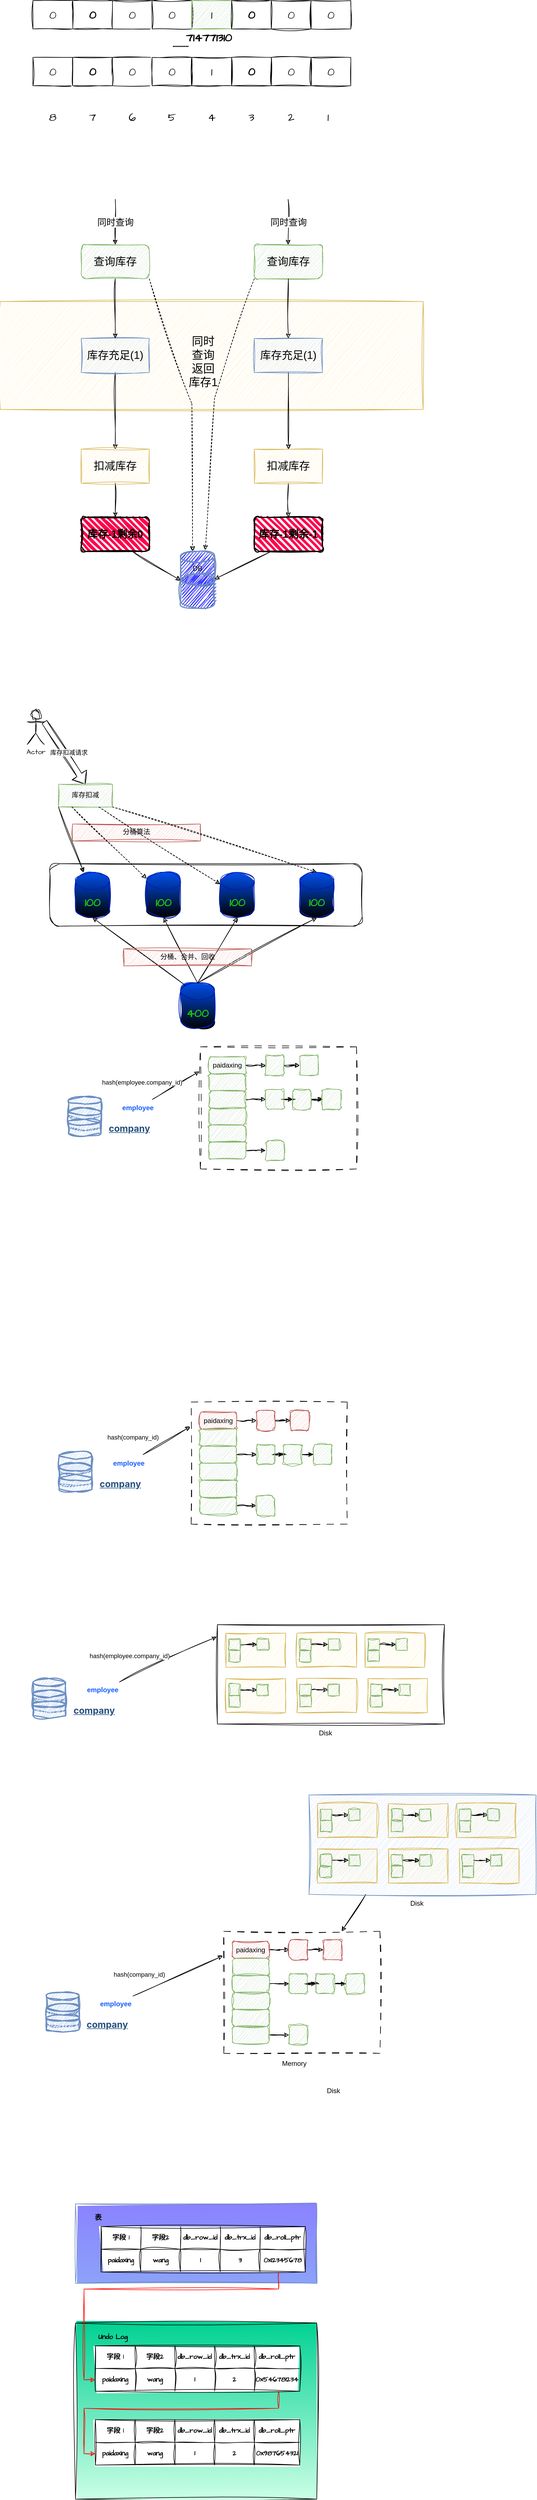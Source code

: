 <mxfile version="24.0.5" type="github">
  <diagram name="第 1 页" id="88w6hZwMV_SXrImTwnx2">
    <mxGraphModel dx="950" dy="519" grid="1" gridSize="10" guides="1" tooltips="1" connect="1" arrows="1" fold="1" page="1" pageScale="1" pageWidth="827" pageHeight="1169" math="0" shadow="0">
      <root>
        <mxCell id="0" />
        <mxCell id="1" parent="0" />
        <mxCell id="hy-2EcC2bVQon8m7ayrF-1" value="0" style="rounded=0;whiteSpace=wrap;html=1;sketch=1;hachureGap=4;jiggle=2;curveFitting=1;fontFamily=Architects Daughter;fontSource=https%3A%2F%2Ffonts.googleapis.com%2Fcss%3Ffamily%3DArchitects%2BDaughter;fontSize=20;" parent="1" vertex="1">
          <mxGeometry x="80" y="240" width="70" height="50" as="geometry" />
        </mxCell>
        <mxCell id="hy-2EcC2bVQon8m7ayrF-2" value="0" style="rounded=0;whiteSpace=wrap;html=1;sketch=1;hachureGap=4;jiggle=2;curveFitting=1;fontFamily=Architects Daughter;fontSource=https%3A%2F%2Ffonts.googleapis.com%2Fcss%3Ffamily%3DArchitects%2BDaughter;fontSize=20;fontStyle=1" parent="1" vertex="1">
          <mxGeometry x="150" y="240" width="70" height="50" as="geometry" />
        </mxCell>
        <mxCell id="hy-2EcC2bVQon8m7ayrF-3" value="0" style="rounded=0;whiteSpace=wrap;html=1;sketch=1;hachureGap=4;jiggle=2;curveFitting=1;fontFamily=Architects Daughter;fontSource=https%3A%2F%2Ffonts.googleapis.com%2Fcss%3Ffamily%3DArchitects%2BDaughter;fontSize=20;" parent="1" vertex="1">
          <mxGeometry x="220" y="240" width="70" height="50" as="geometry" />
        </mxCell>
        <mxCell id="hy-2EcC2bVQon8m7ayrF-4" value="0" style="rounded=0;whiteSpace=wrap;html=1;sketch=1;hachureGap=4;jiggle=2;curveFitting=1;fontFamily=Architects Daughter;fontSource=https%3A%2F%2Ffonts.googleapis.com%2Fcss%3Ffamily%3DArchitects%2BDaughter;fontSize=20;" parent="1" vertex="1">
          <mxGeometry x="290" y="240" width="70" height="50" as="geometry" />
        </mxCell>
        <mxCell id="hy-2EcC2bVQon8m7ayrF-6" value="1" style="rounded=0;whiteSpace=wrap;html=1;sketch=1;hachureGap=4;jiggle=2;curveFitting=1;fontFamily=Architects Daughter;fontSource=https%3A%2F%2Ffonts.googleapis.com%2Fcss%3Ffamily%3DArchitects%2BDaughter;fontSize=20;fillColor=#d5e8d4;strokeColor=#82b366;" parent="1" vertex="1">
          <mxGeometry x="360" y="240" width="70" height="50" as="geometry" />
        </mxCell>
        <mxCell id="hy-2EcC2bVQon8m7ayrF-7" value="0" style="rounded=0;whiteSpace=wrap;html=1;sketch=1;hachureGap=4;jiggle=2;curveFitting=1;fontFamily=Architects Daughter;fontSource=https%3A%2F%2Ffonts.googleapis.com%2Fcss%3Ffamily%3DArchitects%2BDaughter;fontSize=20;fontStyle=1" parent="1" vertex="1">
          <mxGeometry x="430" y="240" width="70" height="50" as="geometry" />
        </mxCell>
        <mxCell id="hy-2EcC2bVQon8m7ayrF-8" value="0" style="rounded=0;whiteSpace=wrap;html=1;sketch=1;hachureGap=4;jiggle=2;curveFitting=1;fontFamily=Architects Daughter;fontSource=https%3A%2F%2Ffonts.googleapis.com%2Fcss%3Ffamily%3DArchitects%2BDaughter;fontSize=20;" parent="1" vertex="1">
          <mxGeometry x="500" y="240" width="70" height="50" as="geometry" />
        </mxCell>
        <mxCell id="hy-2EcC2bVQon8m7ayrF-9" value="0" style="rounded=0;whiteSpace=wrap;html=1;sketch=1;hachureGap=4;jiggle=2;curveFitting=1;fontFamily=Architects Daughter;fontSource=https%3A%2F%2Ffonts.googleapis.com%2Fcss%3Ffamily%3DArchitects%2BDaughter;fontSize=20;" parent="1" vertex="1">
          <mxGeometry x="570" y="240" width="70" height="50" as="geometry" />
        </mxCell>
        <mxCell id="hy-2EcC2bVQon8m7ayrF-10" value="0" style="rounded=0;whiteSpace=wrap;html=1;sketch=1;hachureGap=4;jiggle=2;curveFitting=1;fontFamily=Architects Daughter;fontSource=https%3A%2F%2Ffonts.googleapis.com%2Fcss%3Ffamily%3DArchitects%2BDaughter;fontSize=20;" parent="1" vertex="1">
          <mxGeometry x="80" y="340" width="70" height="50" as="geometry" />
        </mxCell>
        <mxCell id="hy-2EcC2bVQon8m7ayrF-11" value="0" style="rounded=0;whiteSpace=wrap;html=1;sketch=1;hachureGap=4;jiggle=2;curveFitting=1;fontFamily=Architects Daughter;fontSource=https%3A%2F%2Ffonts.googleapis.com%2Fcss%3Ffamily%3DArchitects%2BDaughter;fontSize=20;fontStyle=1" parent="1" vertex="1">
          <mxGeometry x="150" y="340" width="70" height="50" as="geometry" />
        </mxCell>
        <mxCell id="hy-2EcC2bVQon8m7ayrF-12" value="0" style="rounded=0;whiteSpace=wrap;html=1;sketch=1;hachureGap=4;jiggle=2;curveFitting=1;fontFamily=Architects Daughter;fontSource=https%3A%2F%2Ffonts.googleapis.com%2Fcss%3Ffamily%3DArchitects%2BDaughter;fontSize=20;" parent="1" vertex="1">
          <mxGeometry x="220" y="340" width="70" height="50" as="geometry" />
        </mxCell>
        <mxCell id="hy-2EcC2bVQon8m7ayrF-13" value="0" style="rounded=0;whiteSpace=wrap;html=1;sketch=1;hachureGap=4;jiggle=2;curveFitting=1;fontFamily=Architects Daughter;fontSource=https%3A%2F%2Ffonts.googleapis.com%2Fcss%3Ffamily%3DArchitects%2BDaughter;fontSize=20;" parent="1" vertex="1">
          <mxGeometry x="290" y="340" width="70" height="50" as="geometry" />
        </mxCell>
        <mxCell id="hy-2EcC2bVQon8m7ayrF-14" value="1" style="rounded=0;whiteSpace=wrap;html=1;sketch=1;hachureGap=4;jiggle=2;curveFitting=1;fontFamily=Architects Daughter;fontSource=https%3A%2F%2Ffonts.googleapis.com%2Fcss%3Ffamily%3DArchitects%2BDaughter;fontSize=20;" parent="1" vertex="1">
          <mxGeometry x="360" y="340" width="70" height="50" as="geometry" />
        </mxCell>
        <mxCell id="hy-2EcC2bVQon8m7ayrF-15" value="0" style="rounded=0;whiteSpace=wrap;html=1;sketch=1;hachureGap=4;jiggle=2;curveFitting=1;fontFamily=Architects Daughter;fontSource=https%3A%2F%2Ffonts.googleapis.com%2Fcss%3Ffamily%3DArchitects%2BDaughter;fontSize=20;fontStyle=1" parent="1" vertex="1">
          <mxGeometry x="430" y="340" width="70" height="50" as="geometry" />
        </mxCell>
        <mxCell id="hy-2EcC2bVQon8m7ayrF-16" value="0" style="rounded=0;whiteSpace=wrap;html=1;sketch=1;hachureGap=4;jiggle=2;curveFitting=1;fontFamily=Architects Daughter;fontSource=https%3A%2F%2Ffonts.googleapis.com%2Fcss%3Ffamily%3DArchitects%2BDaughter;fontSize=20;" parent="1" vertex="1">
          <mxGeometry x="500" y="340" width="70" height="50" as="geometry" />
        </mxCell>
        <mxCell id="hy-2EcC2bVQon8m7ayrF-17" value="0" style="rounded=0;whiteSpace=wrap;html=1;sketch=1;hachureGap=4;jiggle=2;curveFitting=1;fontFamily=Architects Daughter;fontSource=https%3A%2F%2Ffonts.googleapis.com%2Fcss%3Ffamily%3DArchitects%2BDaughter;fontSize=20;" parent="1" vertex="1">
          <mxGeometry x="570" y="340" width="70" height="50" as="geometry" />
        </mxCell>
        <mxCell id="hy-2EcC2bVQon8m7ayrF-18" value="&lt;b&gt;..........&lt;/b&gt;" style="text;html=1;strokeColor=none;fillColor=none;align=center;verticalAlign=middle;whiteSpace=wrap;rounded=0;fontSize=20;fontFamily=Architects Daughter;" parent="1" vertex="1">
          <mxGeometry x="310" y="300" width="60" height="30" as="geometry" />
        </mxCell>
        <mxCell id="hy-2EcC2bVQon8m7ayrF-19" value="1" style="text;html=1;strokeColor=none;fillColor=none;align=center;verticalAlign=middle;whiteSpace=wrap;rounded=0;fontSize=20;fontFamily=Architects Daughter;" parent="1" vertex="1">
          <mxGeometry x="570" y="430" width="60" height="30" as="geometry" />
        </mxCell>
        <mxCell id="hy-2EcC2bVQon8m7ayrF-20" value="2" style="text;html=1;strokeColor=none;fillColor=none;align=center;verticalAlign=middle;whiteSpace=wrap;rounded=0;fontSize=20;fontFamily=Architects Daughter;" parent="1" vertex="1">
          <mxGeometry x="505" y="430" width="60" height="30" as="geometry" />
        </mxCell>
        <mxCell id="hy-2EcC2bVQon8m7ayrF-21" value="3" style="text;html=1;strokeColor=none;fillColor=none;align=center;verticalAlign=middle;whiteSpace=wrap;rounded=0;fontSize=20;fontFamily=Architects Daughter;" parent="1" vertex="1">
          <mxGeometry x="435" y="430" width="60" height="30" as="geometry" />
        </mxCell>
        <mxCell id="hy-2EcC2bVQon8m7ayrF-22" value="4" style="text;html=1;strokeColor=none;fillColor=none;align=center;verticalAlign=middle;whiteSpace=wrap;rounded=0;fontSize=20;fontFamily=Architects Daughter;" parent="1" vertex="1">
          <mxGeometry x="365" y="430" width="60" height="30" as="geometry" />
        </mxCell>
        <mxCell id="hy-2EcC2bVQon8m7ayrF-23" value="5" style="text;html=1;strokeColor=none;fillColor=none;align=center;verticalAlign=middle;whiteSpace=wrap;rounded=0;fontSize=20;fontFamily=Architects Daughter;" parent="1" vertex="1">
          <mxGeometry x="295" y="430" width="60" height="30" as="geometry" />
        </mxCell>
        <mxCell id="hy-2EcC2bVQon8m7ayrF-24" value="6" style="text;html=1;strokeColor=none;fillColor=none;align=center;verticalAlign=middle;whiteSpace=wrap;rounded=0;fontSize=20;fontFamily=Architects Daughter;" parent="1" vertex="1">
          <mxGeometry x="225" y="430" width="60" height="30" as="geometry" />
        </mxCell>
        <mxCell id="hy-2EcC2bVQon8m7ayrF-25" value="7" style="text;html=1;strokeColor=none;fillColor=none;align=center;verticalAlign=middle;whiteSpace=wrap;rounded=0;fontSize=20;fontFamily=Architects Daughter;" parent="1" vertex="1">
          <mxGeometry x="155" y="430" width="60" height="30" as="geometry" />
        </mxCell>
        <mxCell id="hy-2EcC2bVQon8m7ayrF-26" value="8" style="text;html=1;strokeColor=none;fillColor=none;align=center;verticalAlign=middle;whiteSpace=wrap;rounded=0;fontSize=20;fontFamily=Architects Daughter;" parent="1" vertex="1">
          <mxGeometry x="85" y="430" width="60" height="30" as="geometry" />
        </mxCell>
        <mxCell id="hy-2EcC2bVQon8m7ayrF-27" value="&lt;b&gt;714771310&lt;/b&gt;" style="text;html=1;strokeColor=none;fillColor=none;align=center;verticalAlign=middle;whiteSpace=wrap;rounded=0;fontSize=20;fontFamily=Architects Daughter;" parent="1" vertex="1">
          <mxGeometry x="360" y="290" width="60" height="30" as="geometry" />
        </mxCell>
        <mxCell id="Du4IiV3lHxtIQAvyJIsO-1" value="&lt;span style=&quot;font-size: 19px;&quot;&gt;查询库存&lt;/span&gt;" style="rounded=1;whiteSpace=wrap;html=1;sketch=1;hachureGap=4;jiggle=2;curveFitting=1;fillColor=#d5e8d4;strokeColor=#82b366;" parent="1" vertex="1">
          <mxGeometry x="165" y="670" width="120" height="60" as="geometry" />
        </mxCell>
        <mxCell id="Du4IiV3lHxtIQAvyJIsO-2" value="&lt;span style=&quot;font-size: 19px;&quot;&gt;查询库存&lt;/span&gt;" style="rounded=1;whiteSpace=wrap;html=1;sketch=1;hachureGap=4;jiggle=2;curveFitting=1;fillColor=#d5e8d4;strokeColor=#82b366;" parent="1" vertex="1">
          <mxGeometry x="470" y="670" width="120" height="60" as="geometry" />
        </mxCell>
        <mxCell id="Du4IiV3lHxtIQAvyJIsO-3" value="" style="rounded=0;whiteSpace=wrap;html=1;sketch=1;hachureGap=4;jiggle=2;curveFitting=1;fillColor=#fff2cc;strokeColor=#d6b656;" parent="1" vertex="1">
          <mxGeometry x="22.5" y="770" width="745" height="190" as="geometry" />
        </mxCell>
        <mxCell id="Du4IiV3lHxtIQAvyJIsO-12" style="edgeStyle=orthogonalEdgeStyle;rounded=0;sketch=1;hachureGap=4;jiggle=2;curveFitting=1;orthogonalLoop=1;jettySize=auto;html=1;exitX=0.5;exitY=1;exitDx=0;exitDy=0;entryX=0.5;entryY=0;entryDx=0;entryDy=0;" parent="1" source="Du4IiV3lHxtIQAvyJIsO-4" target="Du4IiV3lHxtIQAvyJIsO-10" edge="1">
          <mxGeometry relative="1" as="geometry" />
        </mxCell>
        <mxCell id="Du4IiV3lHxtIQAvyJIsO-4" value="&lt;font style=&quot;font-size: 19px;&quot;&gt;库存充足(1)&lt;/font&gt;" style="rounded=0;whiteSpace=wrap;html=1;sketch=1;hachureGap=4;jiggle=2;curveFitting=1;fillColor=#dae8fc;strokeColor=#6c8ebf;" parent="1" vertex="1">
          <mxGeometry x="165" y="835" width="120" height="60" as="geometry" />
        </mxCell>
        <mxCell id="Du4IiV3lHxtIQAvyJIsO-13" style="edgeStyle=orthogonalEdgeStyle;rounded=0;sketch=1;hachureGap=4;jiggle=2;curveFitting=1;orthogonalLoop=1;jettySize=auto;html=1;exitX=0.5;exitY=1;exitDx=0;exitDy=0;" parent="1" source="Du4IiV3lHxtIQAvyJIsO-5" target="Du4IiV3lHxtIQAvyJIsO-11" edge="1">
          <mxGeometry relative="1" as="geometry" />
        </mxCell>
        <mxCell id="Du4IiV3lHxtIQAvyJIsO-5" value="&lt;font style=&quot;font-size: 19px;&quot;&gt;库存充足(1)&lt;/font&gt;" style="rounded=0;whiteSpace=wrap;html=1;sketch=1;hachureGap=4;jiggle=2;curveFitting=1;fillColor=#dae8fc;strokeColor=#6c8ebf;" parent="1" vertex="1">
          <mxGeometry x="470" y="835" width="120" height="60" as="geometry" />
        </mxCell>
        <mxCell id="Du4IiV3lHxtIQAvyJIsO-6" style="edgeStyle=orthogonalEdgeStyle;rounded=0;sketch=1;hachureGap=4;jiggle=2;curveFitting=1;orthogonalLoop=1;jettySize=auto;html=1;exitX=0.5;exitY=1;exitDx=0;exitDy=0;" parent="1" source="Du4IiV3lHxtIQAvyJIsO-1" target="Du4IiV3lHxtIQAvyJIsO-4" edge="1">
          <mxGeometry relative="1" as="geometry" />
        </mxCell>
        <mxCell id="Du4IiV3lHxtIQAvyJIsO-7" style="edgeStyle=orthogonalEdgeStyle;rounded=0;sketch=1;hachureGap=4;jiggle=2;curveFitting=1;orthogonalLoop=1;jettySize=auto;html=1;exitX=0.5;exitY=1;exitDx=0;exitDy=0;" parent="1" source="Du4IiV3lHxtIQAvyJIsO-2" target="Du4IiV3lHxtIQAvyJIsO-5" edge="1">
          <mxGeometry relative="1" as="geometry" />
        </mxCell>
        <mxCell id="Du4IiV3lHxtIQAvyJIsO-8" value="DB" style="strokeWidth=2;html=1;shape=mxgraph.flowchart.database;whiteSpace=wrap;sketch=1;hachureGap=4;jiggle=2;curveFitting=1;fillColor=#3333FF;strokeColor=#6c8ebf;" parent="1" vertex="1">
          <mxGeometry x="340" y="1210" width="60" height="60" as="geometry" />
        </mxCell>
        <mxCell id="Du4IiV3lHxtIQAvyJIsO-9" value="" style="strokeWidth=2;html=1;shape=mxgraph.flowchart.database;whiteSpace=wrap;sketch=1;hachureGap=4;jiggle=2;curveFitting=1;fillColor=#3333FF;strokeColor=#6c8ebf;" parent="1" vertex="1">
          <mxGeometry x="340" y="1250" width="60" height="60" as="geometry" />
        </mxCell>
        <mxCell id="Du4IiV3lHxtIQAvyJIsO-16" style="edgeStyle=orthogonalEdgeStyle;rounded=0;sketch=1;hachureGap=4;jiggle=2;curveFitting=1;orthogonalLoop=1;jettySize=auto;html=1;exitX=0.5;exitY=1;exitDx=0;exitDy=0;" parent="1" source="Du4IiV3lHxtIQAvyJIsO-10" target="Du4IiV3lHxtIQAvyJIsO-14" edge="1">
          <mxGeometry relative="1" as="geometry" />
        </mxCell>
        <mxCell id="Du4IiV3lHxtIQAvyJIsO-10" value="&lt;font style=&quot;font-size: 19px;&quot;&gt;扣减库存&lt;/font&gt;" style="rounded=0;whiteSpace=wrap;html=1;sketch=1;hachureGap=4;jiggle=2;curveFitting=1;fillColor=#fff2cc;strokeColor=#d6b656;" parent="1" vertex="1">
          <mxGeometry x="165" y="1030" width="120" height="60" as="geometry" />
        </mxCell>
        <mxCell id="Du4IiV3lHxtIQAvyJIsO-17" style="edgeStyle=orthogonalEdgeStyle;rounded=0;sketch=1;hachureGap=4;jiggle=2;curveFitting=1;orthogonalLoop=1;jettySize=auto;html=1;exitX=0.5;exitY=1;exitDx=0;exitDy=0;" parent="1" source="Du4IiV3lHxtIQAvyJIsO-11" target="Du4IiV3lHxtIQAvyJIsO-15" edge="1">
          <mxGeometry relative="1" as="geometry" />
        </mxCell>
        <mxCell id="Du4IiV3lHxtIQAvyJIsO-11" value="&lt;font style=&quot;font-size: 19px;&quot;&gt;扣减库存&lt;/font&gt;" style="rounded=0;whiteSpace=wrap;html=1;sketch=1;hachureGap=4;jiggle=2;curveFitting=1;fillColor=#fff2cc;strokeColor=#d6b656;" parent="1" vertex="1">
          <mxGeometry x="470" y="1030" width="120" height="60" as="geometry" />
        </mxCell>
        <mxCell id="Du4IiV3lHxtIQAvyJIsO-14" value="&lt;font style=&quot;font-size: 18px;&quot;&gt;&lt;b&gt;库存-1剩余0&lt;/b&gt;&lt;/font&gt;" style="rounded=1;whiteSpace=wrap;html=1;strokeWidth=2;fillWeight=4;hachureGap=8;hachureAngle=45;fillColor=#ff004c;sketch=1;jiggle=2;curveFitting=1;" parent="1" vertex="1">
          <mxGeometry x="165" y="1150" width="120" height="60" as="geometry" />
        </mxCell>
        <mxCell id="Du4IiV3lHxtIQAvyJIsO-15" value="&lt;font style=&quot;font-size: 18px;&quot;&gt;&lt;b&gt;库存-1剩余-1&lt;/b&gt;&lt;/font&gt;" style="rounded=1;whiteSpace=wrap;html=1;strokeWidth=2;fillWeight=4;hachureGap=8;hachureAngle=45;fillColor=#ff004c;sketch=1;jiggle=2;curveFitting=1;" parent="1" vertex="1">
          <mxGeometry x="470" y="1150" width="120" height="60" as="geometry" />
        </mxCell>
        <mxCell id="Du4IiV3lHxtIQAvyJIsO-18" style="rounded=0;sketch=1;hachureGap=4;jiggle=2;curveFitting=1;orthogonalLoop=1;jettySize=auto;html=1;exitX=0.75;exitY=1;exitDx=0;exitDy=0;entryX=0;entryY=0.85;entryDx=0;entryDy=0;entryPerimeter=0;" parent="1" source="Du4IiV3lHxtIQAvyJIsO-14" target="Du4IiV3lHxtIQAvyJIsO-8" edge="1">
          <mxGeometry relative="1" as="geometry" />
        </mxCell>
        <mxCell id="Du4IiV3lHxtIQAvyJIsO-19" style="rounded=0;sketch=1;hachureGap=4;jiggle=2;curveFitting=1;orthogonalLoop=1;jettySize=auto;html=1;exitX=0.25;exitY=1;exitDx=0;exitDy=0;entryX=1;entryY=0.15;entryDx=0;entryDy=0;entryPerimeter=0;" parent="1" source="Du4IiV3lHxtIQAvyJIsO-15" target="Du4IiV3lHxtIQAvyJIsO-9" edge="1">
          <mxGeometry relative="1" as="geometry" />
        </mxCell>
        <mxCell id="Du4IiV3lHxtIQAvyJIsO-20" value="" style="endArrow=classic;html=1;rounded=0;sketch=1;hachureGap=4;jiggle=2;curveFitting=1;" parent="1" edge="1">
          <mxGeometry relative="1" as="geometry">
            <mxPoint x="225" y="590" as="sourcePoint" />
            <mxPoint x="225" y="670" as="targetPoint" />
          </mxGeometry>
        </mxCell>
        <mxCell id="Du4IiV3lHxtIQAvyJIsO-21" value="&lt;font style=&quot;font-size: 16px;&quot;&gt;同时查询&lt;/font&gt;" style="edgeLabel;resizable=0;html=1;;align=center;verticalAlign=middle;sketch=1;hachureGap=4;jiggle=2;curveFitting=1;" parent="Du4IiV3lHxtIQAvyJIsO-20" connectable="0" vertex="1">
          <mxGeometry relative="1" as="geometry" />
        </mxCell>
        <mxCell id="Du4IiV3lHxtIQAvyJIsO-23" value="" style="endArrow=classic;html=1;rounded=0;sketch=1;hachureGap=4;jiggle=2;curveFitting=1;" parent="1" edge="1">
          <mxGeometry relative="1" as="geometry">
            <mxPoint x="529.5" y="590" as="sourcePoint" />
            <mxPoint x="529.5" y="670" as="targetPoint" />
          </mxGeometry>
        </mxCell>
        <mxCell id="Du4IiV3lHxtIQAvyJIsO-24" value="&lt;font style=&quot;font-size: 16px;&quot;&gt;同时查询&lt;/font&gt;" style="edgeLabel;resizable=0;html=1;;align=center;verticalAlign=middle;sketch=1;hachureGap=4;jiggle=2;curveFitting=1;" parent="Du4IiV3lHxtIQAvyJIsO-23" connectable="0" vertex="1">
          <mxGeometry relative="1" as="geometry" />
        </mxCell>
        <mxCell id="Du4IiV3lHxtIQAvyJIsO-25" style="rounded=0;sketch=1;hachureGap=4;jiggle=2;curveFitting=1;orthogonalLoop=1;jettySize=auto;html=1;exitX=1;exitY=1;exitDx=0;exitDy=0;entryX=0.353;entryY=-0.013;entryDx=0;entryDy=0;entryPerimeter=0;dashed=1;" parent="1" source="Du4IiV3lHxtIQAvyJIsO-1" target="Du4IiV3lHxtIQAvyJIsO-8" edge="1">
          <mxGeometry relative="1" as="geometry">
            <Array as="points">
              <mxPoint x="360" y="950" />
            </Array>
          </mxGeometry>
        </mxCell>
        <mxCell id="Du4IiV3lHxtIQAvyJIsO-26" style="rounded=0;sketch=1;hachureGap=4;jiggle=2;curveFitting=1;orthogonalLoop=1;jettySize=auto;html=1;exitX=0;exitY=1;exitDx=0;exitDy=0;entryX=0.727;entryY=-0.04;entryDx=0;entryDy=0;entryPerimeter=0;dashed=1;" parent="1" source="Du4IiV3lHxtIQAvyJIsO-2" target="Du4IiV3lHxtIQAvyJIsO-8" edge="1">
          <mxGeometry relative="1" as="geometry">
            <Array as="points">
              <mxPoint x="400" y="940" />
            </Array>
          </mxGeometry>
        </mxCell>
        <mxCell id="Du4IiV3lHxtIQAvyJIsO-27" value="&lt;font style=&quot;font-size: 20px;&quot;&gt;同时查询返回库存1&lt;/font&gt;" style="text;html=1;align=center;verticalAlign=middle;whiteSpace=wrap;rounded=0;" parent="1" vertex="1">
          <mxGeometry x="350" y="860" width="60" height="30" as="geometry" />
        </mxCell>
        <mxCell id="WK7V5QGdVgu0xvgkTvmA-1" value="" style="shape=flexArrow;endArrow=classic;html=1;rounded=0;sketch=1;curveFitting=1;jiggle=2;entryX=0.5;entryY=0;entryDx=0;entryDy=0;exitX=1;exitY=0.333;exitDx=0;exitDy=0;exitPerimeter=0;" parent="1" source="WK7V5QGdVgu0xvgkTvmA-22" target="WK7V5QGdVgu0xvgkTvmA-3" edge="1">
          <mxGeometry width="50" height="50" relative="1" as="geometry">
            <mxPoint x="140" y="1490" as="sourcePoint" />
            <mxPoint x="190" y="1610" as="targetPoint" />
          </mxGeometry>
        </mxCell>
        <mxCell id="WK7V5QGdVgu0xvgkTvmA-2" value="库存扣减请求" style="edgeLabel;html=1;align=center;verticalAlign=middle;resizable=0;points=[];" parent="WK7V5QGdVgu0xvgkTvmA-1" vertex="1" connectable="0">
          <mxGeometry x="0.035" y="6" relative="1" as="geometry">
            <mxPoint as="offset" />
          </mxGeometry>
        </mxCell>
        <mxCell id="WK7V5QGdVgu0xvgkTvmA-3" value="库存扣减" style="rounded=0;whiteSpace=wrap;html=1;sketch=1;hachureGap=4;jiggle=2;curveFitting=1;fontFamily=Architects Daughter;fontSource=https%3A%2F%2Ffonts.googleapis.com%2Fcss%3Ffamily%3DArchitects%2BDaughter;fillColor=#d5e8d4;strokeColor=#82b366;" parent="1" vertex="1">
          <mxGeometry x="125" y="1620" width="95" height="40" as="geometry" />
        </mxCell>
        <mxCell id="WK7V5QGdVgu0xvgkTvmA-4" value="分桶算法" style="rounded=0;whiteSpace=wrap;html=1;sketch=1;hachureGap=4;jiggle=2;curveFitting=1;fontFamily=Architects Daughter;fontSource=https%3A%2F%2Ffonts.googleapis.com%2Fcss%3Ffamily%3DArchitects%2BDaughter;fillColor=#f8cecc;strokeColor=#b85450;" parent="1" vertex="1">
          <mxGeometry x="150" y="1690" width="225" height="30" as="geometry" />
        </mxCell>
        <mxCell id="WK7V5QGdVgu0xvgkTvmA-5" value="" style="rounded=1;whiteSpace=wrap;html=1;sketch=1;hachureGap=4;jiggle=2;curveFitting=1;fontFamily=Architects Daughter;fontSource=https%3A%2F%2Ffonts.googleapis.com%2Fcss%3Ffamily%3DArchitects%2BDaughter;" parent="1" vertex="1">
          <mxGeometry x="110" y="1760" width="550" height="110" as="geometry" />
        </mxCell>
        <mxCell id="WK7V5QGdVgu0xvgkTvmA-6" value="&lt;b&gt;&lt;font style=&quot;font-size: 20px;&quot; color=&quot;#1cc606&quot;&gt;100&lt;/font&gt;&lt;/b&gt;" style="shape=cylinder3;whiteSpace=wrap;html=1;boundedLbl=1;backgroundOutline=1;size=15;sketch=1;hachureGap=4;jiggle=2;curveFitting=1;fontFamily=Architects Daughter;fontSource=https%3A%2F%2Ffonts.googleapis.com%2Fcss%3Ffamily%3DArchitects%2BDaughter;fillColor=#0050ef;strokeColor=#001DBC;fontColor=#ffffff;gradientColor=default;" parent="1" vertex="1">
          <mxGeometry x="155" y="1775" width="60" height="80" as="geometry" />
        </mxCell>
        <mxCell id="WK7V5QGdVgu0xvgkTvmA-7" value="&lt;b&gt;&lt;font style=&quot;font-size: 20px;&quot; color=&quot;#1cc606&quot;&gt;100&lt;/font&gt;&lt;/b&gt;" style="shape=cylinder3;whiteSpace=wrap;html=1;boundedLbl=1;backgroundOutline=1;size=15;sketch=1;hachureGap=4;jiggle=2;curveFitting=1;fontFamily=Architects Daughter;fontSource=https%3A%2F%2Ffonts.googleapis.com%2Fcss%3Ffamily%3DArchitects%2BDaughter;fillColor=#0050ef;fontColor=#ffffff;strokeColor=#001DBC;gradientColor=default;" parent="1" vertex="1">
          <mxGeometry x="280" y="1775" width="60" height="80" as="geometry" />
        </mxCell>
        <mxCell id="WK7V5QGdVgu0xvgkTvmA-8" value="&lt;b&gt;&lt;font style=&quot;font-size: 20px;&quot; color=&quot;#1cc606&quot;&gt;100&lt;/font&gt;&lt;/b&gt;" style="shape=cylinder3;whiteSpace=wrap;html=1;boundedLbl=1;backgroundOutline=1;size=15;sketch=1;hachureGap=4;jiggle=2;curveFitting=1;fontFamily=Architects Daughter;fontSource=https%3A%2F%2Ffonts.googleapis.com%2Fcss%3Ffamily%3DArchitects%2BDaughter;fillColor=#0050ef;fontColor=#ffffff;strokeColor=#001DBC;gradientColor=default;" parent="1" vertex="1">
          <mxGeometry x="410" y="1775" width="60" height="80" as="geometry" />
        </mxCell>
        <mxCell id="WK7V5QGdVgu0xvgkTvmA-9" value="&lt;b&gt;&lt;font style=&quot;font-size: 20px;&quot; color=&quot;#1cc606&quot;&gt;100&lt;/font&gt;&lt;/b&gt;" style="shape=cylinder3;whiteSpace=wrap;html=1;boundedLbl=1;backgroundOutline=1;size=15;sketch=1;hachureGap=4;jiggle=2;curveFitting=1;fontFamily=Architects Daughter;fontSource=https%3A%2F%2Ffonts.googleapis.com%2Fcss%3Ffamily%3DArchitects%2BDaughter;fillColor=#0050ef;fontColor=#ffffff;strokeColor=#001DBC;gradientColor=default;" parent="1" vertex="1">
          <mxGeometry x="550" y="1775" width="60" height="80" as="geometry" />
        </mxCell>
        <mxCell id="WK7V5QGdVgu0xvgkTvmA-16" value="&lt;b&gt;&lt;font style=&quot;font-size: 20px;&quot; color=&quot;#1cc606&quot;&gt;400&lt;/font&gt;&lt;/b&gt;" style="shape=cylinder3;whiteSpace=wrap;html=1;boundedLbl=1;backgroundOutline=1;size=15;sketch=1;hachureGap=4;jiggle=2;curveFitting=1;fontFamily=Architects Daughter;fontSource=https%3A%2F%2Ffonts.googleapis.com%2Fcss%3Ffamily%3DArchitects%2BDaughter;fillColor=#0050ef;fontColor=#ffffff;strokeColor=#001DBC;gradientColor=default;" parent="1" vertex="1">
          <mxGeometry x="340" y="1970" width="60" height="80" as="geometry" />
        </mxCell>
        <mxCell id="WK7V5QGdVgu0xvgkTvmA-17" style="rounded=0;sketch=1;hachureGap=4;jiggle=2;curveFitting=1;orthogonalLoop=1;jettySize=auto;html=1;exitX=0.145;exitY=0;exitDx=0;exitDy=4.35;exitPerimeter=0;entryX=0.5;entryY=1;entryDx=0;entryDy=0;entryPerimeter=0;fontFamily=Architects Daughter;fontSource=https%3A%2F%2Ffonts.googleapis.com%2Fcss%3Ffamily%3DArchitects%2BDaughter;" parent="1" source="WK7V5QGdVgu0xvgkTvmA-16" target="WK7V5QGdVgu0xvgkTvmA-6" edge="1">
          <mxGeometry relative="1" as="geometry" />
        </mxCell>
        <mxCell id="WK7V5QGdVgu0xvgkTvmA-18" style="rounded=0;sketch=1;hachureGap=4;jiggle=2;curveFitting=1;orthogonalLoop=1;jettySize=auto;html=1;exitX=0.5;exitY=0;exitDx=0;exitDy=0;exitPerimeter=0;entryX=0.5;entryY=1;entryDx=0;entryDy=0;entryPerimeter=0;fontFamily=Architects Daughter;fontSource=https%3A%2F%2Ffonts.googleapis.com%2Fcss%3Ffamily%3DArchitects%2BDaughter;" parent="1" source="WK7V5QGdVgu0xvgkTvmA-16" target="WK7V5QGdVgu0xvgkTvmA-7" edge="1">
          <mxGeometry relative="1" as="geometry" />
        </mxCell>
        <mxCell id="WK7V5QGdVgu0xvgkTvmA-20" style="rounded=0;sketch=1;hachureGap=4;jiggle=2;curveFitting=1;orthogonalLoop=1;jettySize=auto;html=1;exitX=0.5;exitY=0;exitDx=0;exitDy=0;exitPerimeter=0;entryX=0.5;entryY=1;entryDx=0;entryDy=0;entryPerimeter=0;fontFamily=Architects Daughter;fontSource=https%3A%2F%2Ffonts.googleapis.com%2Fcss%3Ffamily%3DArchitects%2BDaughter;" parent="1" source="WK7V5QGdVgu0xvgkTvmA-16" target="WK7V5QGdVgu0xvgkTvmA-8" edge="1">
          <mxGeometry relative="1" as="geometry" />
        </mxCell>
        <mxCell id="WK7V5QGdVgu0xvgkTvmA-21" style="rounded=0;sketch=1;hachureGap=4;jiggle=2;curveFitting=1;orthogonalLoop=1;jettySize=auto;html=1;exitX=0.5;exitY=0;exitDx=0;exitDy=0;exitPerimeter=0;entryX=0.5;entryY=1;entryDx=0;entryDy=0;entryPerimeter=0;fontFamily=Architects Daughter;fontSource=https%3A%2F%2Ffonts.googleapis.com%2Fcss%3Ffamily%3DArchitects%2BDaughter;" parent="1" source="WK7V5QGdVgu0xvgkTvmA-16" target="WK7V5QGdVgu0xvgkTvmA-9" edge="1">
          <mxGeometry relative="1" as="geometry" />
        </mxCell>
        <mxCell id="WK7V5QGdVgu0xvgkTvmA-15" value="分桶、合并、回收" style="rounded=0;whiteSpace=wrap;html=1;sketch=1;hachureGap=4;jiggle=2;curveFitting=1;fontFamily=Architects Daughter;fontSource=https%3A%2F%2Ffonts.googleapis.com%2Fcss%3Ffamily%3DArchitects%2BDaughter;fillColor=#f8cecc;strokeColor=#b85450;" parent="1" vertex="1">
          <mxGeometry x="240" y="1910" width="225" height="30" as="geometry" />
        </mxCell>
        <mxCell id="WK7V5QGdVgu0xvgkTvmA-11" style="rounded=0;sketch=1;hachureGap=4;jiggle=2;curveFitting=1;orthogonalLoop=1;jettySize=auto;html=1;exitX=0;exitY=1;exitDx=0;exitDy=0;fontFamily=Architects Daughter;fontSource=https%3A%2F%2Ffonts.googleapis.com%2Fcss%3Ffamily%3DArchitects%2BDaughter;" parent="1" source="WK7V5QGdVgu0xvgkTvmA-3" target="WK7V5QGdVgu0xvgkTvmA-6" edge="1">
          <mxGeometry relative="1" as="geometry" />
        </mxCell>
        <mxCell id="WK7V5QGdVgu0xvgkTvmA-12" style="rounded=0;sketch=1;hachureGap=4;jiggle=2;curveFitting=1;orthogonalLoop=1;jettySize=auto;html=1;exitX=0.25;exitY=1;exitDx=0;exitDy=0;fontFamily=Architects Daughter;fontSource=https%3A%2F%2Ffonts.googleapis.com%2Fcss%3Ffamily%3DArchitects%2BDaughter;dashed=1;" parent="1" source="WK7V5QGdVgu0xvgkTvmA-3" target="WK7V5QGdVgu0xvgkTvmA-7" edge="1">
          <mxGeometry relative="1" as="geometry" />
        </mxCell>
        <mxCell id="WK7V5QGdVgu0xvgkTvmA-13" style="rounded=0;sketch=1;hachureGap=4;jiggle=2;curveFitting=1;orthogonalLoop=1;jettySize=auto;html=1;exitX=0.75;exitY=1;exitDx=0;exitDy=0;fontFamily=Architects Daughter;fontSource=https%3A%2F%2Ffonts.googleapis.com%2Fcss%3Ffamily%3DArchitects%2BDaughter;dashed=1;" parent="1" source="WK7V5QGdVgu0xvgkTvmA-3" target="WK7V5QGdVgu0xvgkTvmA-8" edge="1">
          <mxGeometry relative="1" as="geometry" />
        </mxCell>
        <mxCell id="WK7V5QGdVgu0xvgkTvmA-14" style="rounded=0;sketch=1;hachureGap=4;jiggle=2;curveFitting=1;orthogonalLoop=1;jettySize=auto;html=1;exitX=1;exitY=1;exitDx=0;exitDy=0;entryX=0.5;entryY=0;entryDx=0;entryDy=0;entryPerimeter=0;fontFamily=Architects Daughter;fontSource=https%3A%2F%2Ffonts.googleapis.com%2Fcss%3Ffamily%3DArchitects%2BDaughter;dashed=1;" parent="1" source="WK7V5QGdVgu0xvgkTvmA-3" target="WK7V5QGdVgu0xvgkTvmA-9" edge="1">
          <mxGeometry relative="1" as="geometry" />
        </mxCell>
        <mxCell id="WK7V5QGdVgu0xvgkTvmA-22" value="Actor" style="shape=umlActor;verticalLabelPosition=bottom;verticalAlign=top;html=1;outlineConnect=0;sketch=1;hachureGap=4;jiggle=2;curveFitting=1;fontFamily=Architects Daughter;fontSource=https%3A%2F%2Ffonts.googleapis.com%2Fcss%3Ffamily%3DArchitects%2BDaughter;" parent="1" vertex="1">
          <mxGeometry x="70" y="1490" width="30" height="60" as="geometry" />
        </mxCell>
        <mxCell id="lRP3EosZjS-eb2T8z327-1" value="" style="strokeWidth=2;html=1;shape=mxgraph.flowchart.database;whiteSpace=wrap;sketch=1;hachureGap=4;jiggle=2;curveFitting=1;fillColor=#dae8fc;strokeColor=#6c8ebf;" parent="1" vertex="1">
          <mxGeometry x="142.5" y="2170" width="57.5" height="40" as="geometry" />
        </mxCell>
        <mxCell id="lRP3EosZjS-eb2T8z327-4" value="" style="strokeWidth=2;html=1;shape=mxgraph.flowchart.database;whiteSpace=wrap;sketch=1;hachureGap=4;jiggle=2;curveFitting=1;fillColor=#dae8fc;strokeColor=#6c8ebf;" parent="1" vertex="1">
          <mxGeometry x="142.5" y="2190" width="57.5" height="40" as="geometry" />
        </mxCell>
        <mxCell id="lRP3EosZjS-eb2T8z327-5" value="" style="strokeWidth=2;html=1;shape=mxgraph.flowchart.database;whiteSpace=wrap;sketch=1;hachureGap=4;jiggle=2;curveFitting=1;fillColor=#dae8fc;strokeColor=#6c8ebf;" parent="1" vertex="1">
          <mxGeometry x="142.5" y="2210" width="57.5" height="30" as="geometry" />
        </mxCell>
        <mxCell id="lRP3EosZjS-eb2T8z327-6" value="&lt;a style=&quot;border: 0px solid; --tw-border-spacing-x: 0; --tw-border-spacing-y: 0; --tw-translate-x: 0; --tw-translate-y: 0; --tw-rotate: 0; --tw-skew-x: 0; --tw-skew-y: 0; --tw-scale-x: 1; --tw-scale-y: 1; --tw-pan-x: ; --tw-pan-y: ; --tw-pinch-zoom: ; --tw-scroll-snap-strictness: proximity; --tw-gradient-from-position: ; --tw-gradient-via-position: ; --tw-gradient-to-position: ; --tw-ordinal: ; --tw-slashed-zero: ; --tw-numeric-figure: ; --tw-numeric-spacing: ; --tw-numeric-fraction: ; --tw-ring-inset: ; --tw-ring-offset-width: 0px; --tw-ring-offset-color: #fff; --tw-ring-color: rgba(0,125,178,.5); --tw-ring-offset-shadow: 0 0 #0000; --tw-ring-shadow: 0 0 #0000; --tw-shadow: 0 0 #0000; --tw-shadow-colored: 0 0 #0000; --tw-blur: ; --tw-brightness: ; --tw-contrast: ; --tw-grayscale: ; --tw-hue-rotate: ; --tw-invert: ; --tw-saturate: ; --tw-sepia: ; --tw-drop-shadow: ; --tw-backdrop-blur: ; --tw-backdrop-brightness: ; --tw-backdrop-contrast: ; --tw-backdrop-grayscale: ; --tw-backdrop-hue-rotate: ; --tw-backdrop-invert: ; --tw-backdrop-opacity: ; --tw-backdrop-saturate: ; --tw-backdrop-sepia: ; font-family: -apple-system, BlinkMacSystemFont, &amp;quot;Segoe UI&amp;quot;, Roboto, Helvetica, Arial, sans-serif; box-sizing: border-box; color: rgb(38, 81, 128); cursor: unset; font-size: 16px; transition: all 0.3s ease 0s; line-height: 24px; text-align: left; background-color: rgb(255, 255, 255);&quot; class=&quot;dictLink featured&quot; id=&quot;dictEntry10001837996&quot;&gt;&lt;b&gt;company&lt;/b&gt;&lt;/a&gt;" style="text;html=1;align=center;verticalAlign=middle;whiteSpace=wrap;rounded=0;" parent="1" vertex="1">
          <mxGeometry x="210" y="2210" width="80" height="30" as="geometry" />
        </mxCell>
        <mxCell id="lRP3EosZjS-eb2T8z327-10" value="" style="rounded=0;sketch=1;hachureGap=4;jiggle=2;curveFitting=1;orthogonalLoop=1;jettySize=auto;html=1;entryX=-0.007;entryY=0.202;entryDx=0;entryDy=0;entryPerimeter=0;" parent="1" source="lRP3EosZjS-eb2T8z327-7" target="lRP3EosZjS-eb2T8z327-9" edge="1">
          <mxGeometry relative="1" as="geometry" />
        </mxCell>
        <mxCell id="lRP3EosZjS-eb2T8z327-39" value="hash(employee.company_id)" style="edgeLabel;html=1;align=center;verticalAlign=middle;resizable=0;points=[];sketch=1;hachureGap=4;jiggle=2;curveFitting=1;" parent="lRP3EosZjS-eb2T8z327-10" vertex="1" connectable="0">
          <mxGeometry x="-0.236" y="4" relative="1" as="geometry">
            <mxPoint x="-48" y="-8" as="offset" />
          </mxGeometry>
        </mxCell>
        <mxCell id="lRP3EosZjS-eb2T8z327-7" value="&lt;b&gt;&lt;font color=&quot;#165bfe&quot;&gt;employee&lt;/font&gt;&lt;/b&gt;" style="text;html=1;align=center;verticalAlign=middle;whiteSpace=wrap;rounded=0;" parent="1" vertex="1">
          <mxGeometry x="235" y="2175" width="60" height="30" as="geometry" />
        </mxCell>
        <mxCell id="lRP3EosZjS-eb2T8z327-9" value="" style="whiteSpace=wrap;html=1;sketch=1;hachureGap=4;jiggle=2;curveFitting=1;dashed=1;dashPattern=12 12;" parent="1" vertex="1">
          <mxGeometry x="375" y="2082.5" width="275" height="215" as="geometry" />
        </mxCell>
        <mxCell id="lRP3EosZjS-eb2T8z327-18" value="" style="edgeStyle=orthogonalEdgeStyle;rounded=0;sketch=1;hachureGap=4;jiggle=2;curveFitting=1;orthogonalLoop=1;jettySize=auto;html=1;" parent="1" source="lRP3EosZjS-eb2T8z327-11" target="lRP3EosZjS-eb2T8z327-17" edge="1">
          <mxGeometry relative="1" as="geometry" />
        </mxCell>
        <mxCell id="lRP3EosZjS-eb2T8z327-11" value="paidaxing" style="rounded=1;whiteSpace=wrap;html=1;sketch=1;hachureGap=4;jiggle=2;curveFitting=1;fillColor=#d5e8d4;strokeColor=#82b366;" parent="1" vertex="1">
          <mxGeometry x="390" y="2100" width="65" height="30" as="geometry" />
        </mxCell>
        <mxCell id="lRP3EosZjS-eb2T8z327-12" value="" style="rounded=1;whiteSpace=wrap;html=1;sketch=1;hachureGap=4;jiggle=2;curveFitting=1;fillColor=#d5e8d4;strokeColor=#82b366;" parent="1" vertex="1">
          <mxGeometry x="390" y="2130" width="65" height="30" as="geometry" />
        </mxCell>
        <mxCell id="lRP3EosZjS-eb2T8z327-24" value="" style="edgeStyle=orthogonalEdgeStyle;rounded=0;sketch=1;hachureGap=4;jiggle=2;curveFitting=1;orthogonalLoop=1;jettySize=auto;html=1;" parent="1" source="lRP3EosZjS-eb2T8z327-13" target="lRP3EosZjS-eb2T8z327-22" edge="1">
          <mxGeometry relative="1" as="geometry" />
        </mxCell>
        <mxCell id="lRP3EosZjS-eb2T8z327-13" value="" style="rounded=1;whiteSpace=wrap;html=1;sketch=1;hachureGap=4;jiggle=2;curveFitting=1;fillColor=#d5e8d4;strokeColor=#82b366;" parent="1" vertex="1">
          <mxGeometry x="390" y="2160" width="65" height="30" as="geometry" />
        </mxCell>
        <mxCell id="lRP3EosZjS-eb2T8z327-14" value="" style="rounded=1;whiteSpace=wrap;html=1;sketch=1;hachureGap=4;jiggle=2;curveFitting=1;fillColor=#d5e8d4;strokeColor=#82b366;" parent="1" vertex="1">
          <mxGeometry x="390" y="2190" width="65" height="30" as="geometry" />
        </mxCell>
        <mxCell id="lRP3EosZjS-eb2T8z327-15" value="" style="rounded=1;whiteSpace=wrap;html=1;sketch=1;hachureGap=4;jiggle=2;curveFitting=1;fillColor=#d5e8d4;strokeColor=#82b366;" parent="1" vertex="1">
          <mxGeometry x="390" y="2220" width="65" height="30" as="geometry" />
        </mxCell>
        <mxCell id="lRP3EosZjS-eb2T8z327-31" value="" style="edgeStyle=orthogonalEdgeStyle;rounded=0;sketch=1;hachureGap=4;jiggle=2;curveFitting=1;orthogonalLoop=1;jettySize=auto;html=1;" parent="1" source="lRP3EosZjS-eb2T8z327-16" target="lRP3EosZjS-eb2T8z327-29" edge="1">
          <mxGeometry relative="1" as="geometry" />
        </mxCell>
        <mxCell id="lRP3EosZjS-eb2T8z327-16" value="" style="rounded=1;whiteSpace=wrap;html=1;sketch=1;hachureGap=4;jiggle=2;curveFitting=1;fillColor=#d5e8d4;strokeColor=#82b366;" parent="1" vertex="1">
          <mxGeometry x="390" y="2250" width="65" height="30" as="geometry" />
        </mxCell>
        <mxCell id="lRP3EosZjS-eb2T8z327-20" value="" style="edgeStyle=orthogonalEdgeStyle;rounded=0;sketch=1;hachureGap=4;jiggle=2;curveFitting=1;orthogonalLoop=1;jettySize=auto;html=1;" parent="1" source="lRP3EosZjS-eb2T8z327-17" target="lRP3EosZjS-eb2T8z327-19" edge="1">
          <mxGeometry relative="1" as="geometry" />
        </mxCell>
        <mxCell id="lRP3EosZjS-eb2T8z327-17" value="" style="whiteSpace=wrap;html=1;rounded=1;sketch=1;hachureGap=4;jiggle=2;curveFitting=1;fillColor=#d5e8d4;strokeColor=#82b366;" parent="1" vertex="1">
          <mxGeometry x="490" y="2097.5" width="32.5" height="35" as="geometry" />
        </mxCell>
        <mxCell id="lRP3EosZjS-eb2T8z327-19" value="" style="whiteSpace=wrap;html=1;rounded=1;sketch=1;hachureGap=4;jiggle=2;curveFitting=1;fillColor=#d5e8d4;strokeColor=#82b366;" parent="1" vertex="1">
          <mxGeometry x="550" y="2097.5" width="32.5" height="35" as="geometry" />
        </mxCell>
        <mxCell id="lRP3EosZjS-eb2T8z327-26" value="" style="edgeStyle=orthogonalEdgeStyle;rounded=0;sketch=1;hachureGap=4;jiggle=2;curveFitting=1;orthogonalLoop=1;jettySize=auto;html=1;" parent="1" source="lRP3EosZjS-eb2T8z327-22" target="lRP3EosZjS-eb2T8z327-25" edge="1">
          <mxGeometry relative="1" as="geometry" />
        </mxCell>
        <mxCell id="lRP3EosZjS-eb2T8z327-22" value="" style="whiteSpace=wrap;html=1;rounded=1;sketch=1;hachureGap=4;jiggle=2;curveFitting=1;fillColor=#d5e8d4;strokeColor=#82b366;" parent="1" vertex="1">
          <mxGeometry x="490" y="2157.5" width="32.5" height="35" as="geometry" />
        </mxCell>
        <mxCell id="lRP3EosZjS-eb2T8z327-28" value="" style="edgeStyle=orthogonalEdgeStyle;rounded=0;sketch=1;hachureGap=4;jiggle=2;curveFitting=1;orthogonalLoop=1;jettySize=auto;html=1;" parent="1" source="lRP3EosZjS-eb2T8z327-25" target="lRP3EosZjS-eb2T8z327-27" edge="1">
          <mxGeometry relative="1" as="geometry" />
        </mxCell>
        <mxCell id="lRP3EosZjS-eb2T8z327-25" value="" style="whiteSpace=wrap;html=1;rounded=1;sketch=1;hachureGap=4;jiggle=2;curveFitting=1;fillColor=#d5e8d4;strokeColor=#82b366;" parent="1" vertex="1">
          <mxGeometry x="537.5" y="2157.5" width="32.5" height="35" as="geometry" />
        </mxCell>
        <mxCell id="lRP3EosZjS-eb2T8z327-27" value="" style="whiteSpace=wrap;html=1;rounded=1;sketch=1;hachureGap=4;jiggle=2;curveFitting=1;fillColor=#d5e8d4;strokeColor=#82b366;" parent="1" vertex="1">
          <mxGeometry x="590" y="2157.5" width="32.5" height="35" as="geometry" />
        </mxCell>
        <mxCell id="lRP3EosZjS-eb2T8z327-29" value="" style="whiteSpace=wrap;html=1;rounded=1;sketch=1;hachureGap=4;jiggle=2;curveFitting=1;fillColor=#d5e8d4;strokeColor=#82b366;" parent="1" vertex="1">
          <mxGeometry x="490" y="2247.5" width="32.5" height="35" as="geometry" />
        </mxCell>
        <mxCell id="lRP3EosZjS-eb2T8z327-34" value="" style="strokeWidth=2;html=1;shape=mxgraph.flowchart.database;whiteSpace=wrap;sketch=1;hachureGap=4;jiggle=2;curveFitting=1;fillColor=#dae8fc;strokeColor=#6c8ebf;" parent="1" vertex="1">
          <mxGeometry x="80" y="3195" width="57.5" height="40" as="geometry" />
        </mxCell>
        <mxCell id="lRP3EosZjS-eb2T8z327-35" value="" style="strokeWidth=2;html=1;shape=mxgraph.flowchart.database;whiteSpace=wrap;sketch=1;hachureGap=4;jiggle=2;curveFitting=1;fillColor=#dae8fc;strokeColor=#6c8ebf;" parent="1" vertex="1">
          <mxGeometry x="80" y="3215" width="57.5" height="40" as="geometry" />
        </mxCell>
        <mxCell id="lRP3EosZjS-eb2T8z327-36" value="" style="strokeWidth=2;html=1;shape=mxgraph.flowchart.database;whiteSpace=wrap;sketch=1;hachureGap=4;jiggle=2;curveFitting=1;fillColor=#dae8fc;strokeColor=#6c8ebf;" parent="1" vertex="1">
          <mxGeometry x="80" y="3235" width="57.5" height="30" as="geometry" />
        </mxCell>
        <mxCell id="lRP3EosZjS-eb2T8z327-37" value="&lt;a style=&quot;border: 0px solid; --tw-border-spacing-x: 0; --tw-border-spacing-y: 0; --tw-translate-x: 0; --tw-translate-y: 0; --tw-rotate: 0; --tw-skew-x: 0; --tw-skew-y: 0; --tw-scale-x: 1; --tw-scale-y: 1; --tw-pan-x: ; --tw-pan-y: ; --tw-pinch-zoom: ; --tw-scroll-snap-strictness: proximity; --tw-gradient-from-position: ; --tw-gradient-via-position: ; --tw-gradient-to-position: ; --tw-ordinal: ; --tw-slashed-zero: ; --tw-numeric-figure: ; --tw-numeric-spacing: ; --tw-numeric-fraction: ; --tw-ring-inset: ; --tw-ring-offset-width: 0px; --tw-ring-offset-color: #fff; --tw-ring-color: rgba(0,125,178,.5); --tw-ring-offset-shadow: 0 0 #0000; --tw-ring-shadow: 0 0 #0000; --tw-shadow: 0 0 #0000; --tw-shadow-colored: 0 0 #0000; --tw-blur: ; --tw-brightness: ; --tw-contrast: ; --tw-grayscale: ; --tw-hue-rotate: ; --tw-invert: ; --tw-saturate: ; --tw-sepia: ; --tw-drop-shadow: ; --tw-backdrop-blur: ; --tw-backdrop-brightness: ; --tw-backdrop-contrast: ; --tw-backdrop-grayscale: ; --tw-backdrop-hue-rotate: ; --tw-backdrop-invert: ; --tw-backdrop-opacity: ; --tw-backdrop-saturate: ; --tw-backdrop-sepia: ; font-family: -apple-system, BlinkMacSystemFont, &amp;quot;Segoe UI&amp;quot;, Roboto, Helvetica, Arial, sans-serif; box-sizing: border-box; color: rgb(38, 81, 128); cursor: unset; font-size: 16px; transition: all 0.3s ease 0s; line-height: 24px; text-align: left; background-color: rgb(255, 255, 255);&quot; class=&quot;dictLink featured&quot; id=&quot;dictEntry10001837996&quot;&gt;&lt;b&gt;company&lt;/b&gt;&lt;/a&gt;" style="text;html=1;align=center;verticalAlign=middle;whiteSpace=wrap;rounded=0;" parent="1" vertex="1">
          <mxGeometry x="147.5" y="3235" width="80" height="30" as="geometry" />
        </mxCell>
        <mxCell id="lRP3EosZjS-eb2T8z327-42" value="" style="rounded=0;sketch=1;hachureGap=4;jiggle=2;curveFitting=1;orthogonalLoop=1;jettySize=auto;html=1;entryX=-0.003;entryY=0.122;entryDx=0;entryDy=0;entryPerimeter=0;" parent="1" source="lRP3EosZjS-eb2T8z327-38" target="lRP3EosZjS-eb2T8z327-41" edge="1">
          <mxGeometry relative="1" as="geometry" />
        </mxCell>
        <mxCell id="lRP3EosZjS-eb2T8z327-38" value="&lt;b&gt;&lt;font color=&quot;#165bfe&quot;&gt;employee&lt;/font&gt;&lt;/b&gt;" style="text;html=1;align=center;verticalAlign=middle;whiteSpace=wrap;rounded=0;" parent="1" vertex="1">
          <mxGeometry x="172.5" y="3200" width="60" height="30" as="geometry" />
        </mxCell>
        <mxCell id="lRP3EosZjS-eb2T8z327-40" value="hash(employee.company_id)" style="edgeLabel;html=1;align=center;verticalAlign=middle;resizable=0;points=[];sketch=1;hachureGap=4;jiggle=2;curveFitting=1;" parent="1" vertex="1" connectable="0">
          <mxGeometry x="250.0" y="3155.001" as="geometry" />
        </mxCell>
        <mxCell id="lRP3EosZjS-eb2T8z327-41" value="" style="whiteSpace=wrap;html=1;sketch=1;hachureGap=4;jiggle=2;curveFitting=1;" parent="1" vertex="1">
          <mxGeometry x="405" y="3100" width="400" height="175" as="geometry" />
        </mxCell>
        <mxCell id="lRP3EosZjS-eb2T8z327-44" value="" style="rounded=0;whiteSpace=wrap;html=1;sketch=1;hachureGap=4;jiggle=2;curveFitting=1;fillColor=#fff2cc;strokeColor=#d6b656;" parent="1" vertex="1">
          <mxGeometry x="420" y="3115" width="105" height="60" as="geometry" />
        </mxCell>
        <mxCell id="lRP3EosZjS-eb2T8z327-48" value="" style="edgeStyle=orthogonalEdgeStyle;rounded=0;sketch=1;hachureGap=4;jiggle=2;curveFitting=1;orthogonalLoop=1;jettySize=auto;html=1;" parent="1" source="lRP3EosZjS-eb2T8z327-45" target="lRP3EosZjS-eb2T8z327-47" edge="1">
          <mxGeometry relative="1" as="geometry" />
        </mxCell>
        <mxCell id="lRP3EosZjS-eb2T8z327-45" value="" style="rounded=0;whiteSpace=wrap;html=1;sketch=1;hachureGap=4;jiggle=2;curveFitting=1;fillColor=#d5e8d4;strokeColor=#82b366;" parent="1" vertex="1">
          <mxGeometry x="425" y="3125" width="20" height="20" as="geometry" />
        </mxCell>
        <mxCell id="lRP3EosZjS-eb2T8z327-46" value="" style="rounded=0;whiteSpace=wrap;html=1;sketch=1;hachureGap=4;jiggle=2;curveFitting=1;fillColor=#d5e8d4;strokeColor=#82b366;" parent="1" vertex="1">
          <mxGeometry x="425" y="3145" width="20" height="20" as="geometry" />
        </mxCell>
        <mxCell id="lRP3EosZjS-eb2T8z327-47" value="" style="rounded=0;whiteSpace=wrap;html=1;sketch=1;hachureGap=4;jiggle=2;curveFitting=1;fillColor=#d5e8d4;strokeColor=#82b366;" parent="1" vertex="1">
          <mxGeometry x="475" y="3125" width="20" height="20" as="geometry" />
        </mxCell>
        <mxCell id="lRP3EosZjS-eb2T8z327-51" value="" style="rounded=0;whiteSpace=wrap;html=1;sketch=1;hachureGap=4;jiggle=2;curveFitting=1;fillColor=#fff2cc;strokeColor=#d6b656;" parent="1" vertex="1">
          <mxGeometry x="545" y="3115" width="105" height="60" as="geometry" />
        </mxCell>
        <mxCell id="lRP3EosZjS-eb2T8z327-52" value="" style="edgeStyle=orthogonalEdgeStyle;rounded=0;sketch=1;hachureGap=4;jiggle=2;curveFitting=1;orthogonalLoop=1;jettySize=auto;html=1;" parent="1" source="lRP3EosZjS-eb2T8z327-53" target="lRP3EosZjS-eb2T8z327-55" edge="1">
          <mxGeometry relative="1" as="geometry" />
        </mxCell>
        <mxCell id="lRP3EosZjS-eb2T8z327-53" value="" style="rounded=0;whiteSpace=wrap;html=1;sketch=1;hachureGap=4;jiggle=2;curveFitting=1;fillColor=#d5e8d4;strokeColor=#82b366;" parent="1" vertex="1">
          <mxGeometry x="550" y="3125" width="20" height="20" as="geometry" />
        </mxCell>
        <mxCell id="lRP3EosZjS-eb2T8z327-54" value="" style="rounded=0;whiteSpace=wrap;html=1;sketch=1;hachureGap=4;jiggle=2;curveFitting=1;fillColor=#d5e8d4;strokeColor=#82b366;" parent="1" vertex="1">
          <mxGeometry x="550" y="3145" width="20" height="20" as="geometry" />
        </mxCell>
        <mxCell id="lRP3EosZjS-eb2T8z327-55" value="" style="rounded=0;whiteSpace=wrap;html=1;sketch=1;hachureGap=4;jiggle=2;curveFitting=1;fillColor=#d5e8d4;strokeColor=#82b366;" parent="1" vertex="1">
          <mxGeometry x="600" y="3125" width="20" height="20" as="geometry" />
        </mxCell>
        <mxCell id="lRP3EosZjS-eb2T8z327-56" value="" style="rounded=0;whiteSpace=wrap;html=1;sketch=1;hachureGap=4;jiggle=2;curveFitting=1;fillColor=#fff2cc;strokeColor=#d6b656;" parent="1" vertex="1">
          <mxGeometry x="665" y="3115" width="105" height="60" as="geometry" />
        </mxCell>
        <mxCell id="lRP3EosZjS-eb2T8z327-57" value="" style="edgeStyle=orthogonalEdgeStyle;rounded=0;sketch=1;hachureGap=4;jiggle=2;curveFitting=1;orthogonalLoop=1;jettySize=auto;html=1;" parent="1" source="lRP3EosZjS-eb2T8z327-58" target="lRP3EosZjS-eb2T8z327-60" edge="1">
          <mxGeometry relative="1" as="geometry" />
        </mxCell>
        <mxCell id="lRP3EosZjS-eb2T8z327-58" value="" style="rounded=0;whiteSpace=wrap;html=1;sketch=1;hachureGap=4;jiggle=2;curveFitting=1;fillColor=#d5e8d4;strokeColor=#82b366;" parent="1" vertex="1">
          <mxGeometry x="670" y="3125" width="20" height="20" as="geometry" />
        </mxCell>
        <mxCell id="lRP3EosZjS-eb2T8z327-59" value="" style="rounded=0;whiteSpace=wrap;html=1;sketch=1;hachureGap=4;jiggle=2;curveFitting=1;fillColor=#d5e8d4;strokeColor=#82b366;" parent="1" vertex="1">
          <mxGeometry x="670" y="3145" width="20" height="20" as="geometry" />
        </mxCell>
        <mxCell id="lRP3EosZjS-eb2T8z327-60" value="" style="rounded=0;whiteSpace=wrap;html=1;sketch=1;hachureGap=4;jiggle=2;curveFitting=1;fillColor=#d5e8d4;strokeColor=#82b366;" parent="1" vertex="1">
          <mxGeometry x="720" y="3125" width="20" height="20" as="geometry" />
        </mxCell>
        <mxCell id="lRP3EosZjS-eb2T8z327-61" value="" style="rounded=0;whiteSpace=wrap;html=1;sketch=1;hachureGap=4;jiggle=2;curveFitting=1;fillColor=#fff2cc;strokeColor=#d6b656;" parent="1" vertex="1">
          <mxGeometry x="420" y="3195" width="105" height="60" as="geometry" />
        </mxCell>
        <mxCell id="lRP3EosZjS-eb2T8z327-62" value="" style="edgeStyle=orthogonalEdgeStyle;rounded=0;sketch=1;hachureGap=4;jiggle=2;curveFitting=1;orthogonalLoop=1;jettySize=auto;html=1;" parent="1" source="lRP3EosZjS-eb2T8z327-63" target="lRP3EosZjS-eb2T8z327-65" edge="1">
          <mxGeometry relative="1" as="geometry" />
        </mxCell>
        <mxCell id="lRP3EosZjS-eb2T8z327-63" value="" style="rounded=0;whiteSpace=wrap;html=1;sketch=1;hachureGap=4;jiggle=2;curveFitting=1;fillColor=#d5e8d4;strokeColor=#82b366;" parent="1" vertex="1">
          <mxGeometry x="425" y="3205" width="20" height="20" as="geometry" />
        </mxCell>
        <mxCell id="lRP3EosZjS-eb2T8z327-64" value="" style="rounded=0;whiteSpace=wrap;html=1;sketch=1;hachureGap=4;jiggle=2;curveFitting=1;fillColor=#d5e8d4;strokeColor=#82b366;" parent="1" vertex="1">
          <mxGeometry x="425" y="3225" width="20" height="20" as="geometry" />
        </mxCell>
        <mxCell id="lRP3EosZjS-eb2T8z327-65" value="" style="rounded=0;whiteSpace=wrap;html=1;sketch=1;hachureGap=4;jiggle=2;curveFitting=1;fillColor=#d5e8d4;strokeColor=#82b366;" parent="1" vertex="1">
          <mxGeometry x="475" y="3205" width="20" height="20" as="geometry" />
        </mxCell>
        <mxCell id="lRP3EosZjS-eb2T8z327-66" value="" style="rounded=0;whiteSpace=wrap;html=1;sketch=1;hachureGap=4;jiggle=2;curveFitting=1;fillColor=#fff2cc;strokeColor=#d6b656;" parent="1" vertex="1">
          <mxGeometry x="545" y="3195" width="105" height="60" as="geometry" />
        </mxCell>
        <mxCell id="lRP3EosZjS-eb2T8z327-67" value="" style="edgeStyle=orthogonalEdgeStyle;rounded=0;sketch=1;hachureGap=4;jiggle=2;curveFitting=1;orthogonalLoop=1;jettySize=auto;html=1;" parent="1" source="lRP3EosZjS-eb2T8z327-68" target="lRP3EosZjS-eb2T8z327-70" edge="1">
          <mxGeometry relative="1" as="geometry" />
        </mxCell>
        <mxCell id="lRP3EosZjS-eb2T8z327-68" value="" style="rounded=0;whiteSpace=wrap;html=1;sketch=1;hachureGap=4;jiggle=2;curveFitting=1;fillColor=#d5e8d4;strokeColor=#82b366;" parent="1" vertex="1">
          <mxGeometry x="550" y="3205" width="20" height="20" as="geometry" />
        </mxCell>
        <mxCell id="lRP3EosZjS-eb2T8z327-69" value="" style="rounded=0;whiteSpace=wrap;html=1;sketch=1;hachureGap=4;jiggle=2;curveFitting=1;fillColor=#d5e8d4;strokeColor=#82b366;" parent="1" vertex="1">
          <mxGeometry x="550" y="3225" width="20" height="20" as="geometry" />
        </mxCell>
        <mxCell id="lRP3EosZjS-eb2T8z327-70" value="" style="rounded=0;whiteSpace=wrap;html=1;sketch=1;hachureGap=4;jiggle=2;curveFitting=1;fillColor=#d5e8d4;strokeColor=#82b366;" parent="1" vertex="1">
          <mxGeometry x="600" y="3205" width="20" height="20" as="geometry" />
        </mxCell>
        <mxCell id="lRP3EosZjS-eb2T8z327-71" value="" style="rounded=0;whiteSpace=wrap;html=1;sketch=1;hachureGap=4;jiggle=2;curveFitting=1;fillColor=#fff2cc;strokeColor=#d6b656;" parent="1" vertex="1">
          <mxGeometry x="670" y="3195" width="105" height="60" as="geometry" />
        </mxCell>
        <mxCell id="lRP3EosZjS-eb2T8z327-72" value="" style="edgeStyle=orthogonalEdgeStyle;rounded=0;sketch=1;hachureGap=4;jiggle=2;curveFitting=1;orthogonalLoop=1;jettySize=auto;html=1;" parent="1" source="lRP3EosZjS-eb2T8z327-73" target="lRP3EosZjS-eb2T8z327-75" edge="1">
          <mxGeometry relative="1" as="geometry" />
        </mxCell>
        <mxCell id="lRP3EosZjS-eb2T8z327-73" value="" style="rounded=0;whiteSpace=wrap;html=1;sketch=1;hachureGap=4;jiggle=2;curveFitting=1;fillColor=#d5e8d4;strokeColor=#82b366;" parent="1" vertex="1">
          <mxGeometry x="675" y="3205" width="20" height="20" as="geometry" />
        </mxCell>
        <mxCell id="lRP3EosZjS-eb2T8z327-74" value="" style="rounded=0;whiteSpace=wrap;html=1;sketch=1;hachureGap=4;jiggle=2;curveFitting=1;fillColor=#d5e8d4;strokeColor=#82b366;" parent="1" vertex="1">
          <mxGeometry x="675" y="3225" width="20" height="20" as="geometry" />
        </mxCell>
        <mxCell id="lRP3EosZjS-eb2T8z327-75" value="" style="rounded=0;whiteSpace=wrap;html=1;sketch=1;hachureGap=4;jiggle=2;curveFitting=1;fillColor=#d5e8d4;strokeColor=#82b366;" parent="1" vertex="1">
          <mxGeometry x="725" y="3205" width="20" height="20" as="geometry" />
        </mxCell>
        <mxCell id="lRP3EosZjS-eb2T8z327-76" value="Disk&lt;div&gt;&lt;br&gt;&lt;/div&gt;" style="text;html=1;align=center;verticalAlign=middle;resizable=0;points=[];autosize=1;strokeColor=none;fillColor=none;" parent="1" vertex="1">
          <mxGeometry x="570" y="3278" width="50" height="40" as="geometry" />
        </mxCell>
        <mxCell id="lRP3EosZjS-eb2T8z327-77" value="" style="strokeWidth=2;html=1;shape=mxgraph.flowchart.database;whiteSpace=wrap;sketch=1;hachureGap=4;jiggle=2;curveFitting=1;fillColor=#dae8fc;strokeColor=#6c8ebf;" parent="1" vertex="1">
          <mxGeometry x="126.25" y="2795.5" width="57.5" height="40" as="geometry" />
        </mxCell>
        <mxCell id="lRP3EosZjS-eb2T8z327-78" value="" style="strokeWidth=2;html=1;shape=mxgraph.flowchart.database;whiteSpace=wrap;sketch=1;hachureGap=4;jiggle=2;curveFitting=1;fillColor=#dae8fc;strokeColor=#6c8ebf;" parent="1" vertex="1">
          <mxGeometry x="126.25" y="2815.5" width="57.5" height="40" as="geometry" />
        </mxCell>
        <mxCell id="lRP3EosZjS-eb2T8z327-79" value="" style="strokeWidth=2;html=1;shape=mxgraph.flowchart.database;whiteSpace=wrap;sketch=1;hachureGap=4;jiggle=2;curveFitting=1;fillColor=#dae8fc;strokeColor=#6c8ebf;" parent="1" vertex="1">
          <mxGeometry x="126.25" y="2835.5" width="57.5" height="30" as="geometry" />
        </mxCell>
        <mxCell id="lRP3EosZjS-eb2T8z327-80" value="&lt;a style=&quot;border: 0px solid; --tw-border-spacing-x: 0; --tw-border-spacing-y: 0; --tw-translate-x: 0; --tw-translate-y: 0; --tw-rotate: 0; --tw-skew-x: 0; --tw-skew-y: 0; --tw-scale-x: 1; --tw-scale-y: 1; --tw-pan-x: ; --tw-pan-y: ; --tw-pinch-zoom: ; --tw-scroll-snap-strictness: proximity; --tw-gradient-from-position: ; --tw-gradient-via-position: ; --tw-gradient-to-position: ; --tw-ordinal: ; --tw-slashed-zero: ; --tw-numeric-figure: ; --tw-numeric-spacing: ; --tw-numeric-fraction: ; --tw-ring-inset: ; --tw-ring-offset-width: 0px; --tw-ring-offset-color: #fff; --tw-ring-color: rgba(0,125,178,.5); --tw-ring-offset-shadow: 0 0 #0000; --tw-ring-shadow: 0 0 #0000; --tw-shadow: 0 0 #0000; --tw-shadow-colored: 0 0 #0000; --tw-blur: ; --tw-brightness: ; --tw-contrast: ; --tw-grayscale: ; --tw-hue-rotate: ; --tw-invert: ; --tw-saturate: ; --tw-sepia: ; --tw-drop-shadow: ; --tw-backdrop-blur: ; --tw-backdrop-brightness: ; --tw-backdrop-contrast: ; --tw-backdrop-grayscale: ; --tw-backdrop-hue-rotate: ; --tw-backdrop-invert: ; --tw-backdrop-opacity: ; --tw-backdrop-saturate: ; --tw-backdrop-sepia: ; font-family: -apple-system, BlinkMacSystemFont, &amp;quot;Segoe UI&amp;quot;, Roboto, Helvetica, Arial, sans-serif; box-sizing: border-box; color: rgb(38, 81, 128); cursor: unset; font-size: 16px; transition: all 0.3s ease 0s; line-height: 24px; text-align: left; background-color: rgb(255, 255, 255);&quot; class=&quot;dictLink featured&quot; id=&quot;dictEntry10001837996&quot;&gt;&lt;b&gt;company&lt;/b&gt;&lt;/a&gt;" style="text;html=1;align=center;verticalAlign=middle;whiteSpace=wrap;rounded=0;" parent="1" vertex="1">
          <mxGeometry x="193.75" y="2835.5" width="80" height="30" as="geometry" />
        </mxCell>
        <mxCell id="lRP3EosZjS-eb2T8z327-81" value="" style="rounded=0;sketch=1;hachureGap=4;jiggle=2;curveFitting=1;orthogonalLoop=1;jettySize=auto;html=1;entryX=-0.007;entryY=0.202;entryDx=0;entryDy=0;entryPerimeter=0;" parent="1" source="lRP3EosZjS-eb2T8z327-83" target="lRP3EosZjS-eb2T8z327-84" edge="1">
          <mxGeometry relative="1" as="geometry" />
        </mxCell>
        <mxCell id="lRP3EosZjS-eb2T8z327-82" value="hash(company_id)" style="edgeLabel;html=1;align=center;verticalAlign=middle;resizable=0;points=[];sketch=1;hachureGap=4;jiggle=2;curveFitting=1;" parent="lRP3EosZjS-eb2T8z327-81" vertex="1" connectable="0">
          <mxGeometry x="-0.236" y="4" relative="1" as="geometry">
            <mxPoint x="-48" y="-8" as="offset" />
          </mxGeometry>
        </mxCell>
        <mxCell id="lRP3EosZjS-eb2T8z327-83" value="&lt;b&gt;&lt;font color=&quot;#165bfe&quot;&gt;employee&lt;/font&gt;&lt;/b&gt;" style="text;html=1;align=center;verticalAlign=middle;whiteSpace=wrap;rounded=0;" parent="1" vertex="1">
          <mxGeometry x="218.75" y="2800.5" width="60" height="30" as="geometry" />
        </mxCell>
        <mxCell id="lRP3EosZjS-eb2T8z327-84" value="" style="whiteSpace=wrap;html=1;sketch=1;hachureGap=4;jiggle=2;curveFitting=1;dashed=1;dashPattern=12 12;" parent="1" vertex="1">
          <mxGeometry x="358.75" y="2708" width="275" height="215" as="geometry" />
        </mxCell>
        <mxCell id="lRP3EosZjS-eb2T8z327-85" value="" style="edgeStyle=orthogonalEdgeStyle;rounded=0;sketch=1;hachureGap=4;jiggle=2;curveFitting=1;orthogonalLoop=1;jettySize=auto;html=1;" parent="1" source="lRP3EosZjS-eb2T8z327-86" target="lRP3EosZjS-eb2T8z327-95" edge="1">
          <mxGeometry relative="1" as="geometry" />
        </mxCell>
        <mxCell id="lRP3EosZjS-eb2T8z327-86" value="paidaxing" style="rounded=1;whiteSpace=wrap;html=1;sketch=1;hachureGap=4;jiggle=2;curveFitting=1;fillColor=#f8cecc;strokeColor=#b85450;" parent="1" vertex="1">
          <mxGeometry x="373.75" y="2725.5" width="65" height="30" as="geometry" />
        </mxCell>
        <mxCell id="lRP3EosZjS-eb2T8z327-87" value="" style="rounded=1;whiteSpace=wrap;html=1;sketch=1;hachureGap=4;jiggle=2;curveFitting=1;fillColor=#d5e8d4;strokeColor=#82b366;" parent="1" vertex="1">
          <mxGeometry x="373.75" y="2755.5" width="65" height="30" as="geometry" />
        </mxCell>
        <mxCell id="lRP3EosZjS-eb2T8z327-88" value="" style="edgeStyle=orthogonalEdgeStyle;rounded=0;sketch=1;hachureGap=4;jiggle=2;curveFitting=1;orthogonalLoop=1;jettySize=auto;html=1;" parent="1" source="lRP3EosZjS-eb2T8z327-89" target="lRP3EosZjS-eb2T8z327-98" edge="1">
          <mxGeometry relative="1" as="geometry" />
        </mxCell>
        <mxCell id="lRP3EosZjS-eb2T8z327-89" value="" style="rounded=1;whiteSpace=wrap;html=1;sketch=1;hachureGap=4;jiggle=2;curveFitting=1;fillColor=#d5e8d4;strokeColor=#82b366;" parent="1" vertex="1">
          <mxGeometry x="373.75" y="2785.5" width="65" height="30" as="geometry" />
        </mxCell>
        <mxCell id="lRP3EosZjS-eb2T8z327-90" value="" style="rounded=1;whiteSpace=wrap;html=1;sketch=1;hachureGap=4;jiggle=2;curveFitting=1;fillColor=#d5e8d4;strokeColor=#82b366;" parent="1" vertex="1">
          <mxGeometry x="373.75" y="2815.5" width="65" height="30" as="geometry" />
        </mxCell>
        <mxCell id="lRP3EosZjS-eb2T8z327-91" value="" style="rounded=1;whiteSpace=wrap;html=1;sketch=1;hachureGap=4;jiggle=2;curveFitting=1;fillColor=#d5e8d4;strokeColor=#82b366;" parent="1" vertex="1">
          <mxGeometry x="373.75" y="2845.5" width="65" height="30" as="geometry" />
        </mxCell>
        <mxCell id="lRP3EosZjS-eb2T8z327-92" value="" style="edgeStyle=orthogonalEdgeStyle;rounded=0;sketch=1;hachureGap=4;jiggle=2;curveFitting=1;orthogonalLoop=1;jettySize=auto;html=1;" parent="1" source="lRP3EosZjS-eb2T8z327-93" target="lRP3EosZjS-eb2T8z327-102" edge="1">
          <mxGeometry relative="1" as="geometry" />
        </mxCell>
        <mxCell id="lRP3EosZjS-eb2T8z327-93" value="" style="rounded=1;whiteSpace=wrap;html=1;sketch=1;hachureGap=4;jiggle=2;curveFitting=1;fillColor=#d5e8d4;strokeColor=#82b366;" parent="1" vertex="1">
          <mxGeometry x="373.75" y="2875.5" width="65" height="30" as="geometry" />
        </mxCell>
        <mxCell id="lRP3EosZjS-eb2T8z327-94" value="" style="edgeStyle=orthogonalEdgeStyle;rounded=0;sketch=1;hachureGap=4;jiggle=2;curveFitting=1;orthogonalLoop=1;jettySize=auto;html=1;" parent="1" source="lRP3EosZjS-eb2T8z327-95" target="lRP3EosZjS-eb2T8z327-96" edge="1">
          <mxGeometry relative="1" as="geometry" />
        </mxCell>
        <mxCell id="lRP3EosZjS-eb2T8z327-95" value="" style="whiteSpace=wrap;html=1;rounded=1;sketch=1;hachureGap=4;jiggle=2;curveFitting=1;fillColor=#f8cecc;strokeColor=#b85450;" parent="1" vertex="1">
          <mxGeometry x="473.75" y="2723" width="32.5" height="35" as="geometry" />
        </mxCell>
        <mxCell id="lRP3EosZjS-eb2T8z327-96" value="" style="whiteSpace=wrap;html=1;rounded=1;sketch=1;hachureGap=4;jiggle=2;curveFitting=1;fillColor=#f8cecc;strokeColor=#b85450;" parent="1" vertex="1">
          <mxGeometry x="533.75" y="2723" width="32.5" height="35" as="geometry" />
        </mxCell>
        <mxCell id="lRP3EosZjS-eb2T8z327-97" value="" style="edgeStyle=orthogonalEdgeStyle;rounded=0;sketch=1;hachureGap=4;jiggle=2;curveFitting=1;orthogonalLoop=1;jettySize=auto;html=1;" parent="1" source="lRP3EosZjS-eb2T8z327-98" target="lRP3EosZjS-eb2T8z327-100" edge="1">
          <mxGeometry relative="1" as="geometry" />
        </mxCell>
        <mxCell id="lRP3EosZjS-eb2T8z327-98" value="" style="whiteSpace=wrap;html=1;rounded=1;sketch=1;hachureGap=4;jiggle=2;curveFitting=1;fillColor=#d5e8d4;strokeColor=#82b366;" parent="1" vertex="1">
          <mxGeometry x="473.75" y="2783" width="32.5" height="35" as="geometry" />
        </mxCell>
        <mxCell id="lRP3EosZjS-eb2T8z327-99" value="" style="edgeStyle=orthogonalEdgeStyle;rounded=0;sketch=1;hachureGap=4;jiggle=2;curveFitting=1;orthogonalLoop=1;jettySize=auto;html=1;" parent="1" source="lRP3EosZjS-eb2T8z327-100" target="lRP3EosZjS-eb2T8z327-101" edge="1">
          <mxGeometry relative="1" as="geometry" />
        </mxCell>
        <mxCell id="lRP3EosZjS-eb2T8z327-100" value="" style="whiteSpace=wrap;html=1;rounded=1;sketch=1;hachureGap=4;jiggle=2;curveFitting=1;fillColor=#d5e8d4;strokeColor=#82b366;" parent="1" vertex="1">
          <mxGeometry x="521.25" y="2783" width="32.5" height="35" as="geometry" />
        </mxCell>
        <mxCell id="lRP3EosZjS-eb2T8z327-101" value="" style="whiteSpace=wrap;html=1;rounded=1;sketch=1;hachureGap=4;jiggle=2;curveFitting=1;fillColor=#d5e8d4;strokeColor=#82b366;" parent="1" vertex="1">
          <mxGeometry x="573.75" y="2783" width="32.5" height="35" as="geometry" />
        </mxCell>
        <mxCell id="lRP3EosZjS-eb2T8z327-102" value="" style="whiteSpace=wrap;html=1;rounded=1;sketch=1;hachureGap=4;jiggle=2;curveFitting=1;fillColor=#d5e8d4;strokeColor=#82b366;" parent="1" vertex="1">
          <mxGeometry x="473.75" y="2873" width="32.5" height="35" as="geometry" />
        </mxCell>
        <mxCell id="lRP3EosZjS-eb2T8z327-141" value="Disk&lt;div&gt;&lt;br&gt;&lt;/div&gt;" style="text;html=1;align=center;verticalAlign=middle;resizable=0;points=[];autosize=1;strokeColor=none;fillColor=none;" parent="1" vertex="1">
          <mxGeometry x="583.75" y="3908" width="50" height="40" as="geometry" />
        </mxCell>
        <mxCell id="lRP3EosZjS-eb2T8z327-142" value="" style="strokeWidth=2;html=1;shape=mxgraph.flowchart.database;whiteSpace=wrap;sketch=1;hachureGap=4;jiggle=2;curveFitting=1;fillColor=#dae8fc;strokeColor=#6c8ebf;" parent="1" vertex="1">
          <mxGeometry x="103.75" y="3747.5" width="57.5" height="40" as="geometry" />
        </mxCell>
        <mxCell id="lRP3EosZjS-eb2T8z327-143" value="" style="strokeWidth=2;html=1;shape=mxgraph.flowchart.database;whiteSpace=wrap;sketch=1;hachureGap=4;jiggle=2;curveFitting=1;fillColor=#dae8fc;strokeColor=#6c8ebf;" parent="1" vertex="1">
          <mxGeometry x="103.75" y="3767.5" width="57.5" height="40" as="geometry" />
        </mxCell>
        <mxCell id="lRP3EosZjS-eb2T8z327-144" value="" style="strokeWidth=2;html=1;shape=mxgraph.flowchart.database;whiteSpace=wrap;sketch=1;hachureGap=4;jiggle=2;curveFitting=1;fillColor=#dae8fc;strokeColor=#6c8ebf;" parent="1" vertex="1">
          <mxGeometry x="103.75" y="3787.5" width="57.5" height="30" as="geometry" />
        </mxCell>
        <mxCell id="lRP3EosZjS-eb2T8z327-145" value="&lt;a style=&quot;border: 0px solid; --tw-border-spacing-x: 0; --tw-border-spacing-y: 0; --tw-translate-x: 0; --tw-translate-y: 0; --tw-rotate: 0; --tw-skew-x: 0; --tw-skew-y: 0; --tw-scale-x: 1; --tw-scale-y: 1; --tw-pan-x: ; --tw-pan-y: ; --tw-pinch-zoom: ; --tw-scroll-snap-strictness: proximity; --tw-gradient-from-position: ; --tw-gradient-via-position: ; --tw-gradient-to-position: ; --tw-ordinal: ; --tw-slashed-zero: ; --tw-numeric-figure: ; --tw-numeric-spacing: ; --tw-numeric-fraction: ; --tw-ring-inset: ; --tw-ring-offset-width: 0px; --tw-ring-offset-color: #fff; --tw-ring-color: rgba(0,125,178,.5); --tw-ring-offset-shadow: 0 0 #0000; --tw-ring-shadow: 0 0 #0000; --tw-shadow: 0 0 #0000; --tw-shadow-colored: 0 0 #0000; --tw-blur: ; --tw-brightness: ; --tw-contrast: ; --tw-grayscale: ; --tw-hue-rotate: ; --tw-invert: ; --tw-saturate: ; --tw-sepia: ; --tw-drop-shadow: ; --tw-backdrop-blur: ; --tw-backdrop-brightness: ; --tw-backdrop-contrast: ; --tw-backdrop-grayscale: ; --tw-backdrop-hue-rotate: ; --tw-backdrop-invert: ; --tw-backdrop-opacity: ; --tw-backdrop-saturate: ; --tw-backdrop-sepia: ; font-family: -apple-system, BlinkMacSystemFont, &amp;quot;Segoe UI&amp;quot;, Roboto, Helvetica, Arial, sans-serif; box-sizing: border-box; color: rgb(38, 81, 128); cursor: unset; font-size: 16px; transition: all 0.3s ease 0s; line-height: 24px; text-align: left; background-color: rgb(255, 255, 255);&quot; class=&quot;dictLink featured&quot; id=&quot;dictEntry10001837996&quot;&gt;&lt;b&gt;company&lt;/b&gt;&lt;/a&gt;" style="text;html=1;align=center;verticalAlign=middle;whiteSpace=wrap;rounded=0;" parent="1" vertex="1">
          <mxGeometry x="171.25" y="3787.5" width="80" height="30" as="geometry" />
        </mxCell>
        <mxCell id="lRP3EosZjS-eb2T8z327-146" value="" style="rounded=0;sketch=1;hachureGap=4;jiggle=2;curveFitting=1;orthogonalLoop=1;jettySize=auto;html=1;entryX=-0.007;entryY=0.202;entryDx=0;entryDy=0;entryPerimeter=0;" parent="1" source="lRP3EosZjS-eb2T8z327-148" target="lRP3EosZjS-eb2T8z327-149" edge="1">
          <mxGeometry relative="1" as="geometry" />
        </mxCell>
        <mxCell id="lRP3EosZjS-eb2T8z327-147" value="hash(company_id)" style="edgeLabel;html=1;align=center;verticalAlign=middle;resizable=0;points=[];sketch=1;hachureGap=4;jiggle=2;curveFitting=1;" parent="lRP3EosZjS-eb2T8z327-146" vertex="1" connectable="0">
          <mxGeometry x="-0.236" y="4" relative="1" as="geometry">
            <mxPoint x="-48" y="-8" as="offset" />
          </mxGeometry>
        </mxCell>
        <mxCell id="lRP3EosZjS-eb2T8z327-148" value="&lt;b&gt;&lt;font color=&quot;#165bfe&quot;&gt;employee&lt;/font&gt;&lt;/b&gt;" style="text;html=1;align=center;verticalAlign=middle;whiteSpace=wrap;rounded=0;" parent="1" vertex="1">
          <mxGeometry x="196.25" y="3752.5" width="60" height="30" as="geometry" />
        </mxCell>
        <mxCell id="lRP3EosZjS-eb2T8z327-149" value="" style="whiteSpace=wrap;html=1;sketch=1;hachureGap=4;jiggle=2;curveFitting=1;dashed=1;dashPattern=12 12;" parent="1" vertex="1">
          <mxGeometry x="416.25" y="3640" width="275" height="215" as="geometry" />
        </mxCell>
        <mxCell id="lRP3EosZjS-eb2T8z327-150" value="" style="edgeStyle=orthogonalEdgeStyle;rounded=0;sketch=1;hachureGap=4;jiggle=2;curveFitting=1;orthogonalLoop=1;jettySize=auto;html=1;" parent="1" source="lRP3EosZjS-eb2T8z327-151" target="lRP3EosZjS-eb2T8z327-160" edge="1">
          <mxGeometry relative="1" as="geometry" />
        </mxCell>
        <mxCell id="lRP3EosZjS-eb2T8z327-151" value="paidaxing" style="rounded=1;whiteSpace=wrap;html=1;sketch=1;hachureGap=4;jiggle=2;curveFitting=1;fillColor=#f8cecc;strokeColor=#b85450;" parent="1" vertex="1">
          <mxGeometry x="431.25" y="3657.5" width="65" height="30" as="geometry" />
        </mxCell>
        <mxCell id="lRP3EosZjS-eb2T8z327-152" value="" style="rounded=1;whiteSpace=wrap;html=1;sketch=1;hachureGap=4;jiggle=2;curveFitting=1;fillColor=#d5e8d4;strokeColor=#82b366;" parent="1" vertex="1">
          <mxGeometry x="431.25" y="3687.5" width="65" height="30" as="geometry" />
        </mxCell>
        <mxCell id="lRP3EosZjS-eb2T8z327-153" value="" style="edgeStyle=orthogonalEdgeStyle;rounded=0;sketch=1;hachureGap=4;jiggle=2;curveFitting=1;orthogonalLoop=1;jettySize=auto;html=1;" parent="1" source="lRP3EosZjS-eb2T8z327-154" target="lRP3EosZjS-eb2T8z327-163" edge="1">
          <mxGeometry relative="1" as="geometry" />
        </mxCell>
        <mxCell id="lRP3EosZjS-eb2T8z327-154" value="" style="rounded=1;whiteSpace=wrap;html=1;sketch=1;hachureGap=4;jiggle=2;curveFitting=1;fillColor=#d5e8d4;strokeColor=#82b366;" parent="1" vertex="1">
          <mxGeometry x="431.25" y="3717.5" width="65" height="30" as="geometry" />
        </mxCell>
        <mxCell id="lRP3EosZjS-eb2T8z327-155" value="" style="rounded=1;whiteSpace=wrap;html=1;sketch=1;hachureGap=4;jiggle=2;curveFitting=1;fillColor=#d5e8d4;strokeColor=#82b366;" parent="1" vertex="1">
          <mxGeometry x="431.25" y="3747.5" width="65" height="30" as="geometry" />
        </mxCell>
        <mxCell id="lRP3EosZjS-eb2T8z327-156" value="" style="rounded=1;whiteSpace=wrap;html=1;sketch=1;hachureGap=4;jiggle=2;curveFitting=1;fillColor=#d5e8d4;strokeColor=#82b366;" parent="1" vertex="1">
          <mxGeometry x="431.25" y="3777.5" width="65" height="30" as="geometry" />
        </mxCell>
        <mxCell id="lRP3EosZjS-eb2T8z327-157" value="" style="edgeStyle=orthogonalEdgeStyle;rounded=0;sketch=1;hachureGap=4;jiggle=2;curveFitting=1;orthogonalLoop=1;jettySize=auto;html=1;" parent="1" source="lRP3EosZjS-eb2T8z327-158" target="lRP3EosZjS-eb2T8z327-167" edge="1">
          <mxGeometry relative="1" as="geometry" />
        </mxCell>
        <mxCell id="lRP3EosZjS-eb2T8z327-158" value="" style="rounded=1;whiteSpace=wrap;html=1;sketch=1;hachureGap=4;jiggle=2;curveFitting=1;fillColor=#d5e8d4;strokeColor=#82b366;" parent="1" vertex="1">
          <mxGeometry x="431.25" y="3807.5" width="65" height="30" as="geometry" />
        </mxCell>
        <mxCell id="lRP3EosZjS-eb2T8z327-159" value="" style="edgeStyle=orthogonalEdgeStyle;rounded=0;sketch=1;hachureGap=4;jiggle=2;curveFitting=1;orthogonalLoop=1;jettySize=auto;html=1;" parent="1" source="lRP3EosZjS-eb2T8z327-160" target="lRP3EosZjS-eb2T8z327-161" edge="1">
          <mxGeometry relative="1" as="geometry" />
        </mxCell>
        <mxCell id="lRP3EosZjS-eb2T8z327-160" value="" style="whiteSpace=wrap;html=1;rounded=1;sketch=1;hachureGap=4;jiggle=2;curveFitting=1;fillColor=#f8cecc;strokeColor=#b85450;" parent="1" vertex="1">
          <mxGeometry x="531.25" y="3655" width="32.5" height="35" as="geometry" />
        </mxCell>
        <mxCell id="lRP3EosZjS-eb2T8z327-161" value="" style="whiteSpace=wrap;html=1;rounded=1;sketch=1;hachureGap=4;jiggle=2;curveFitting=1;fillColor=#f8cecc;strokeColor=#b85450;" parent="1" vertex="1">
          <mxGeometry x="591.25" y="3655" width="32.5" height="35" as="geometry" />
        </mxCell>
        <mxCell id="lRP3EosZjS-eb2T8z327-162" value="" style="edgeStyle=orthogonalEdgeStyle;rounded=0;sketch=1;hachureGap=4;jiggle=2;curveFitting=1;orthogonalLoop=1;jettySize=auto;html=1;" parent="1" source="lRP3EosZjS-eb2T8z327-163" target="lRP3EosZjS-eb2T8z327-165" edge="1">
          <mxGeometry relative="1" as="geometry" />
        </mxCell>
        <mxCell id="lRP3EosZjS-eb2T8z327-163" value="" style="whiteSpace=wrap;html=1;rounded=1;sketch=1;hachureGap=4;jiggle=2;curveFitting=1;fillColor=#d5e8d4;strokeColor=#82b366;" parent="1" vertex="1">
          <mxGeometry x="531.25" y="3715" width="32.5" height="35" as="geometry" />
        </mxCell>
        <mxCell id="lRP3EosZjS-eb2T8z327-164" value="" style="edgeStyle=orthogonalEdgeStyle;rounded=0;sketch=1;hachureGap=4;jiggle=2;curveFitting=1;orthogonalLoop=1;jettySize=auto;html=1;" parent="1" source="lRP3EosZjS-eb2T8z327-165" target="lRP3EosZjS-eb2T8z327-166" edge="1">
          <mxGeometry relative="1" as="geometry" />
        </mxCell>
        <mxCell id="lRP3EosZjS-eb2T8z327-165" value="" style="whiteSpace=wrap;html=1;rounded=1;sketch=1;hachureGap=4;jiggle=2;curveFitting=1;fillColor=#d5e8d4;strokeColor=#82b366;" parent="1" vertex="1">
          <mxGeometry x="578.75" y="3715" width="32.5" height="35" as="geometry" />
        </mxCell>
        <mxCell id="lRP3EosZjS-eb2T8z327-166" value="" style="whiteSpace=wrap;html=1;rounded=1;sketch=1;hachureGap=4;jiggle=2;curveFitting=1;fillColor=#d5e8d4;strokeColor=#82b366;" parent="1" vertex="1">
          <mxGeometry x="631.25" y="3715" width="32.5" height="35" as="geometry" />
        </mxCell>
        <mxCell id="lRP3EosZjS-eb2T8z327-167" value="" style="whiteSpace=wrap;html=1;rounded=1;sketch=1;hachureGap=4;jiggle=2;curveFitting=1;fillColor=#d5e8d4;strokeColor=#82b366;" parent="1" vertex="1">
          <mxGeometry x="531.25" y="3805" width="32.5" height="35" as="geometry" />
        </mxCell>
        <mxCell id="lRP3EosZjS-eb2T8z327-201" style="rounded=0;sketch=1;hachureGap=4;jiggle=2;curveFitting=1;orthogonalLoop=1;jettySize=auto;html=1;exitX=0.25;exitY=1;exitDx=0;exitDy=0;" parent="1" source="lRP3EosZjS-eb2T8z327-169" target="lRP3EosZjS-eb2T8z327-149" edge="1">
          <mxGeometry relative="1" as="geometry" />
        </mxCell>
        <mxCell id="lRP3EosZjS-eb2T8z327-169" value="" style="whiteSpace=wrap;html=1;sketch=1;hachureGap=4;jiggle=2;curveFitting=1;fillColor=#dae8fc;strokeColor=#6c8ebf;" parent="1" vertex="1">
          <mxGeometry x="566.25" y="3400" width="400" height="175" as="geometry" />
        </mxCell>
        <mxCell id="lRP3EosZjS-eb2T8z327-170" value="" style="rounded=0;whiteSpace=wrap;html=1;sketch=1;hachureGap=4;jiggle=2;curveFitting=1;fillColor=#fff2cc;strokeColor=#d6b656;" parent="1" vertex="1">
          <mxGeometry x="581.25" y="3415" width="105" height="60" as="geometry" />
        </mxCell>
        <mxCell id="lRP3EosZjS-eb2T8z327-171" value="" style="edgeStyle=orthogonalEdgeStyle;rounded=0;sketch=1;hachureGap=4;jiggle=2;curveFitting=1;orthogonalLoop=1;jettySize=auto;html=1;" parent="1" source="lRP3EosZjS-eb2T8z327-172" target="lRP3EosZjS-eb2T8z327-174" edge="1">
          <mxGeometry relative="1" as="geometry" />
        </mxCell>
        <mxCell id="lRP3EosZjS-eb2T8z327-172" value="" style="rounded=0;whiteSpace=wrap;html=1;sketch=1;hachureGap=4;jiggle=2;curveFitting=1;fillColor=#d5e8d4;strokeColor=#82b366;" parent="1" vertex="1">
          <mxGeometry x="586.25" y="3425" width="20" height="20" as="geometry" />
        </mxCell>
        <mxCell id="lRP3EosZjS-eb2T8z327-173" value="" style="rounded=0;whiteSpace=wrap;html=1;sketch=1;hachureGap=4;jiggle=2;curveFitting=1;fillColor=#d5e8d4;strokeColor=#82b366;" parent="1" vertex="1">
          <mxGeometry x="586.25" y="3445" width="20" height="20" as="geometry" />
        </mxCell>
        <mxCell id="lRP3EosZjS-eb2T8z327-174" value="" style="rounded=0;whiteSpace=wrap;html=1;sketch=1;hachureGap=4;jiggle=2;curveFitting=1;fillColor=#d5e8d4;strokeColor=#82b366;" parent="1" vertex="1">
          <mxGeometry x="636.25" y="3425" width="20" height="20" as="geometry" />
        </mxCell>
        <mxCell id="lRP3EosZjS-eb2T8z327-175" value="" style="rounded=0;whiteSpace=wrap;html=1;sketch=1;hachureGap=4;jiggle=2;curveFitting=1;fillColor=#fff2cc;strokeColor=#d6b656;" parent="1" vertex="1">
          <mxGeometry x="706.25" y="3415" width="105" height="60" as="geometry" />
        </mxCell>
        <mxCell id="lRP3EosZjS-eb2T8z327-176" value="" style="edgeStyle=orthogonalEdgeStyle;rounded=0;sketch=1;hachureGap=4;jiggle=2;curveFitting=1;orthogonalLoop=1;jettySize=auto;html=1;" parent="1" source="lRP3EosZjS-eb2T8z327-177" target="lRP3EosZjS-eb2T8z327-179" edge="1">
          <mxGeometry relative="1" as="geometry" />
        </mxCell>
        <mxCell id="lRP3EosZjS-eb2T8z327-177" value="" style="rounded=0;whiteSpace=wrap;html=1;sketch=1;hachureGap=4;jiggle=2;curveFitting=1;fillColor=#d5e8d4;strokeColor=#82b366;" parent="1" vertex="1">
          <mxGeometry x="711.25" y="3425" width="20" height="20" as="geometry" />
        </mxCell>
        <mxCell id="lRP3EosZjS-eb2T8z327-178" value="" style="rounded=0;whiteSpace=wrap;html=1;sketch=1;hachureGap=4;jiggle=2;curveFitting=1;fillColor=#d5e8d4;strokeColor=#82b366;" parent="1" vertex="1">
          <mxGeometry x="711.25" y="3445" width="20" height="20" as="geometry" />
        </mxCell>
        <mxCell id="lRP3EosZjS-eb2T8z327-179" value="" style="rounded=0;whiteSpace=wrap;html=1;sketch=1;hachureGap=4;jiggle=2;curveFitting=1;fillColor=#d5e8d4;strokeColor=#82b366;" parent="1" vertex="1">
          <mxGeometry x="761.25" y="3425" width="20" height="20" as="geometry" />
        </mxCell>
        <mxCell id="lRP3EosZjS-eb2T8z327-180" value="" style="rounded=0;whiteSpace=wrap;html=1;sketch=1;hachureGap=4;jiggle=2;curveFitting=1;fillColor=#fff2cc;strokeColor=#d6b656;" parent="1" vertex="1">
          <mxGeometry x="826.25" y="3415" width="105" height="60" as="geometry" />
        </mxCell>
        <mxCell id="lRP3EosZjS-eb2T8z327-181" value="" style="edgeStyle=orthogonalEdgeStyle;rounded=0;sketch=1;hachureGap=4;jiggle=2;curveFitting=1;orthogonalLoop=1;jettySize=auto;html=1;" parent="1" source="lRP3EosZjS-eb2T8z327-182" target="lRP3EosZjS-eb2T8z327-184" edge="1">
          <mxGeometry relative="1" as="geometry" />
        </mxCell>
        <mxCell id="lRP3EosZjS-eb2T8z327-182" value="" style="rounded=0;whiteSpace=wrap;html=1;sketch=1;hachureGap=4;jiggle=2;curveFitting=1;fillColor=#d5e8d4;strokeColor=#82b366;" parent="1" vertex="1">
          <mxGeometry x="831.25" y="3425" width="20" height="20" as="geometry" />
        </mxCell>
        <mxCell id="lRP3EosZjS-eb2T8z327-183" value="" style="rounded=0;whiteSpace=wrap;html=1;sketch=1;hachureGap=4;jiggle=2;curveFitting=1;fillColor=#d5e8d4;strokeColor=#82b366;" parent="1" vertex="1">
          <mxGeometry x="831.25" y="3445" width="20" height="20" as="geometry" />
        </mxCell>
        <mxCell id="lRP3EosZjS-eb2T8z327-184" value="" style="rounded=0;whiteSpace=wrap;html=1;sketch=1;hachureGap=4;jiggle=2;curveFitting=1;fillColor=#d5e8d4;strokeColor=#82b366;" parent="1" vertex="1">
          <mxGeometry x="881.25" y="3425" width="20" height="20" as="geometry" />
        </mxCell>
        <mxCell id="lRP3EosZjS-eb2T8z327-185" value="" style="rounded=0;whiteSpace=wrap;html=1;sketch=1;hachureGap=4;jiggle=2;curveFitting=1;fillColor=#fff2cc;strokeColor=#d6b656;" parent="1" vertex="1">
          <mxGeometry x="581.25" y="3495" width="105" height="60" as="geometry" />
        </mxCell>
        <mxCell id="lRP3EosZjS-eb2T8z327-186" value="" style="edgeStyle=orthogonalEdgeStyle;rounded=0;sketch=1;hachureGap=4;jiggle=2;curveFitting=1;orthogonalLoop=1;jettySize=auto;html=1;" parent="1" source="lRP3EosZjS-eb2T8z327-187" target="lRP3EosZjS-eb2T8z327-189" edge="1">
          <mxGeometry relative="1" as="geometry" />
        </mxCell>
        <mxCell id="lRP3EosZjS-eb2T8z327-187" value="" style="rounded=0;whiteSpace=wrap;html=1;sketch=1;hachureGap=4;jiggle=2;curveFitting=1;fillColor=#d5e8d4;strokeColor=#82b366;" parent="1" vertex="1">
          <mxGeometry x="586.25" y="3505" width="20" height="20" as="geometry" />
        </mxCell>
        <mxCell id="lRP3EosZjS-eb2T8z327-188" value="" style="rounded=0;whiteSpace=wrap;html=1;sketch=1;hachureGap=4;jiggle=2;curveFitting=1;fillColor=#d5e8d4;strokeColor=#82b366;" parent="1" vertex="1">
          <mxGeometry x="586.25" y="3525" width="20" height="20" as="geometry" />
        </mxCell>
        <mxCell id="lRP3EosZjS-eb2T8z327-189" value="" style="rounded=0;whiteSpace=wrap;html=1;sketch=1;hachureGap=4;jiggle=2;curveFitting=1;fillColor=#d5e8d4;strokeColor=#82b366;" parent="1" vertex="1">
          <mxGeometry x="636.25" y="3505" width="20" height="20" as="geometry" />
        </mxCell>
        <mxCell id="lRP3EosZjS-eb2T8z327-190" value="" style="rounded=0;whiteSpace=wrap;html=1;sketch=1;hachureGap=4;jiggle=2;curveFitting=1;fillColor=#fff2cc;strokeColor=#d6b656;" parent="1" vertex="1">
          <mxGeometry x="706.25" y="3495" width="105" height="60" as="geometry" />
        </mxCell>
        <mxCell id="lRP3EosZjS-eb2T8z327-191" value="" style="edgeStyle=orthogonalEdgeStyle;rounded=0;sketch=1;hachureGap=4;jiggle=2;curveFitting=1;orthogonalLoop=1;jettySize=auto;html=1;" parent="1" source="lRP3EosZjS-eb2T8z327-192" target="lRP3EosZjS-eb2T8z327-194" edge="1">
          <mxGeometry relative="1" as="geometry" />
        </mxCell>
        <mxCell id="lRP3EosZjS-eb2T8z327-192" value="" style="rounded=0;whiteSpace=wrap;html=1;sketch=1;hachureGap=4;jiggle=2;curveFitting=1;fillColor=#d5e8d4;strokeColor=#82b366;" parent="1" vertex="1">
          <mxGeometry x="711.25" y="3505" width="20" height="20" as="geometry" />
        </mxCell>
        <mxCell id="lRP3EosZjS-eb2T8z327-193" value="" style="rounded=0;whiteSpace=wrap;html=1;sketch=1;hachureGap=4;jiggle=2;curveFitting=1;fillColor=#d5e8d4;strokeColor=#82b366;" parent="1" vertex="1">
          <mxGeometry x="711.25" y="3525" width="20" height="20" as="geometry" />
        </mxCell>
        <mxCell id="lRP3EosZjS-eb2T8z327-194" value="" style="rounded=0;whiteSpace=wrap;html=1;sketch=1;hachureGap=4;jiggle=2;curveFitting=1;fillColor=#d5e8d4;strokeColor=#82b366;" parent="1" vertex="1">
          <mxGeometry x="761.25" y="3505" width="20" height="20" as="geometry" />
        </mxCell>
        <mxCell id="lRP3EosZjS-eb2T8z327-195" value="" style="rounded=0;whiteSpace=wrap;html=1;sketch=1;hachureGap=4;jiggle=2;curveFitting=1;fillColor=#fff2cc;strokeColor=#d6b656;" parent="1" vertex="1">
          <mxGeometry x="831.25" y="3495" width="105" height="60" as="geometry" />
        </mxCell>
        <mxCell id="lRP3EosZjS-eb2T8z327-196" value="" style="edgeStyle=orthogonalEdgeStyle;rounded=0;sketch=1;hachureGap=4;jiggle=2;curveFitting=1;orthogonalLoop=1;jettySize=auto;html=1;" parent="1" source="lRP3EosZjS-eb2T8z327-197" target="lRP3EosZjS-eb2T8z327-199" edge="1">
          <mxGeometry relative="1" as="geometry" />
        </mxCell>
        <mxCell id="lRP3EosZjS-eb2T8z327-197" value="" style="rounded=0;whiteSpace=wrap;html=1;sketch=1;hachureGap=4;jiggle=2;curveFitting=1;fillColor=#d5e8d4;strokeColor=#82b366;" parent="1" vertex="1">
          <mxGeometry x="836.25" y="3505" width="20" height="20" as="geometry" />
        </mxCell>
        <mxCell id="lRP3EosZjS-eb2T8z327-198" value="" style="rounded=0;whiteSpace=wrap;html=1;sketch=1;hachureGap=4;jiggle=2;curveFitting=1;fillColor=#d5e8d4;strokeColor=#82b366;" parent="1" vertex="1">
          <mxGeometry x="836.25" y="3525" width="20" height="20" as="geometry" />
        </mxCell>
        <mxCell id="lRP3EosZjS-eb2T8z327-199" value="" style="rounded=0;whiteSpace=wrap;html=1;sketch=1;hachureGap=4;jiggle=2;curveFitting=1;fillColor=#d5e8d4;strokeColor=#82b366;" parent="1" vertex="1">
          <mxGeometry x="886.25" y="3505" width="20" height="20" as="geometry" />
        </mxCell>
        <mxCell id="lRP3EosZjS-eb2T8z327-200" value="Disk&lt;div&gt;&lt;br&gt;&lt;/div&gt;" style="text;html=1;align=center;verticalAlign=middle;resizable=0;points=[];autosize=1;strokeColor=none;fillColor=none;" parent="1" vertex="1">
          <mxGeometry x="731.25" y="3578" width="50" height="40" as="geometry" />
        </mxCell>
        <mxCell id="lRP3EosZjS-eb2T8z327-202" value="Memory" style="text;html=1;align=center;verticalAlign=middle;resizable=0;points=[];autosize=1;strokeColor=none;fillColor=none;" parent="1" vertex="1">
          <mxGeometry x="505" y="3858" width="70" height="30" as="geometry" />
        </mxCell>
        <mxCell id="iF4qrkG8EgoeNMR2h5mU-1" value="" style="rounded=0;whiteSpace=wrap;html=1;sketch=1;hachureGap=4;jiggle=2;curveFitting=1;fontFamily=Architects Daughter;fontSource=https%3A%2F%2Ffonts.googleapis.com%2Fcss%3Ffamily%3DArchitects%2BDaughter;fillColor=#8A82FF;strokeColor=#6c8ebf;gradientColor=#8CA2FA;" vertex="1" parent="1">
          <mxGeometry x="155" y="4120" width="425" height="140" as="geometry" />
        </mxCell>
        <mxCell id="iF4qrkG8EgoeNMR2h5mU-9" value="" style="shape=table;startSize=0;container=1;collapsible=0;childLayout=tableLayout;sketch=1;hachureGap=4;jiggle=2;curveFitting=1;fontFamily=Architects Daughter;fontSource=https%3A%2F%2Ffonts.googleapis.com%2Fcss%3Ffamily%3DArchitects%2BDaughter;" vertex="1" parent="1">
          <mxGeometry x="200" y="4160" width="360" height="80" as="geometry" />
        </mxCell>
        <mxCell id="iF4qrkG8EgoeNMR2h5mU-10" value="" style="shape=tableRow;horizontal=0;startSize=0;swimlaneHead=0;swimlaneBody=0;strokeColor=inherit;top=0;left=0;bottom=0;right=0;collapsible=0;dropTarget=0;fillColor=none;points=[[0,0.5],[1,0.5]];portConstraint=eastwest;sketch=1;hachureGap=4;jiggle=2;curveFitting=1;fontFamily=Architects Daughter;fontSource=https%3A%2F%2Ffonts.googleapis.com%2Fcss%3Ffamily%3DArchitects%2BDaughter;" vertex="1" parent="iF4qrkG8EgoeNMR2h5mU-9">
          <mxGeometry width="360" height="40" as="geometry" />
        </mxCell>
        <mxCell id="iF4qrkG8EgoeNMR2h5mU-11" value="&lt;b&gt;字段 1&lt;/b&gt;" style="shape=partialRectangle;html=1;whiteSpace=wrap;connectable=0;strokeColor=inherit;overflow=hidden;fillColor=none;top=0;left=0;bottom=0;right=0;pointerEvents=1;sketch=1;hachureGap=4;jiggle=2;curveFitting=1;fontFamily=Architects Daughter;fontSource=https%3A%2F%2Ffonts.googleapis.com%2Fcss%3Ffamily%3DArchitects%2BDaughter;" vertex="1" parent="iF4qrkG8EgoeNMR2h5mU-10">
          <mxGeometry width="70" height="40" as="geometry">
            <mxRectangle width="70" height="40" as="alternateBounds" />
          </mxGeometry>
        </mxCell>
        <mxCell id="iF4qrkG8EgoeNMR2h5mU-12" value="&lt;b&gt;字段2&lt;/b&gt;" style="shape=partialRectangle;html=1;whiteSpace=wrap;connectable=0;strokeColor=inherit;overflow=hidden;fillColor=none;top=0;left=0;bottom=0;right=0;pointerEvents=1;sketch=1;hachureGap=4;jiggle=2;curveFitting=1;fontFamily=Architects Daughter;fontSource=https%3A%2F%2Ffonts.googleapis.com%2Fcss%3Ffamily%3DArchitects%2BDaughter;" vertex="1" parent="iF4qrkG8EgoeNMR2h5mU-10">
          <mxGeometry x="70" width="70" height="40" as="geometry">
            <mxRectangle width="70" height="40" as="alternateBounds" />
          </mxGeometry>
        </mxCell>
        <mxCell id="iF4qrkG8EgoeNMR2h5mU-13" value="&lt;b&gt;db_row_id&lt;/b&gt;" style="shape=partialRectangle;html=1;whiteSpace=wrap;connectable=0;strokeColor=inherit;overflow=hidden;fillColor=none;top=0;left=0;bottom=0;right=0;pointerEvents=1;sketch=1;hachureGap=4;jiggle=2;curveFitting=1;fontFamily=Architects Daughter;fontSource=https%3A%2F%2Ffonts.googleapis.com%2Fcss%3Ffamily%3DArchitects%2BDaughter;" vertex="1" parent="iF4qrkG8EgoeNMR2h5mU-10">
          <mxGeometry x="140" width="70" height="40" as="geometry">
            <mxRectangle width="70" height="40" as="alternateBounds" />
          </mxGeometry>
        </mxCell>
        <mxCell id="iF4qrkG8EgoeNMR2h5mU-14" value="&lt;b&gt;db_trx_id&lt;/b&gt;" style="shape=partialRectangle;html=1;whiteSpace=wrap;connectable=0;strokeColor=inherit;overflow=hidden;fillColor=none;top=0;left=0;bottom=0;right=0;pointerEvents=1;sketch=1;hachureGap=4;jiggle=2;curveFitting=1;fontFamily=Architects Daughter;fontSource=https%3A%2F%2Ffonts.googleapis.com%2Fcss%3Ffamily%3DArchitects%2BDaughter;" vertex="1" parent="iF4qrkG8EgoeNMR2h5mU-10">
          <mxGeometry x="210" width="70" height="40" as="geometry">
            <mxRectangle width="70" height="40" as="alternateBounds" />
          </mxGeometry>
        </mxCell>
        <mxCell id="iF4qrkG8EgoeNMR2h5mU-15" value="&lt;b&gt;db_roll_ptr&lt;/b&gt;" style="shape=partialRectangle;html=1;whiteSpace=wrap;connectable=0;strokeColor=inherit;overflow=hidden;fillColor=none;top=0;left=0;bottom=0;right=0;pointerEvents=1;sketch=1;hachureGap=4;jiggle=2;curveFitting=1;fontFamily=Architects Daughter;fontSource=https%3A%2F%2Ffonts.googleapis.com%2Fcss%3Ffamily%3DArchitects%2BDaughter;" vertex="1" parent="iF4qrkG8EgoeNMR2h5mU-10">
          <mxGeometry x="280" width="80" height="40" as="geometry">
            <mxRectangle width="80" height="40" as="alternateBounds" />
          </mxGeometry>
        </mxCell>
        <mxCell id="iF4qrkG8EgoeNMR2h5mU-16" value="" style="shape=tableRow;horizontal=0;startSize=0;swimlaneHead=0;swimlaneBody=0;strokeColor=inherit;top=0;left=0;bottom=0;right=0;collapsible=0;dropTarget=0;fillColor=none;points=[[0,0.5],[1,0.5]];portConstraint=eastwest;sketch=1;hachureGap=4;jiggle=2;curveFitting=1;fontFamily=Architects Daughter;fontSource=https%3A%2F%2Ffonts.googleapis.com%2Fcss%3Ffamily%3DArchitects%2BDaughter;" vertex="1" parent="iF4qrkG8EgoeNMR2h5mU-9">
          <mxGeometry y="40" width="360" height="40" as="geometry" />
        </mxCell>
        <mxCell id="iF4qrkG8EgoeNMR2h5mU-17" value="&lt;b&gt;paidaxing&lt;/b&gt;" style="shape=partialRectangle;html=1;whiteSpace=wrap;connectable=0;strokeColor=inherit;overflow=hidden;fillColor=none;top=0;left=0;bottom=0;right=0;pointerEvents=1;sketch=1;hachureGap=4;jiggle=2;curveFitting=1;fontFamily=Architects Daughter;fontSource=https%3A%2F%2Ffonts.googleapis.com%2Fcss%3Ffamily%3DArchitects%2BDaughter;" vertex="1" parent="iF4qrkG8EgoeNMR2h5mU-16">
          <mxGeometry width="70" height="40" as="geometry">
            <mxRectangle width="70" height="40" as="alternateBounds" />
          </mxGeometry>
        </mxCell>
        <mxCell id="iF4qrkG8EgoeNMR2h5mU-18" value="&lt;b&gt;wang&lt;/b&gt;" style="shape=partialRectangle;html=1;whiteSpace=wrap;connectable=0;strokeColor=inherit;overflow=hidden;fillColor=none;top=0;left=0;bottom=0;right=0;pointerEvents=1;sketch=1;hachureGap=4;jiggle=2;curveFitting=1;fontFamily=Architects Daughter;fontSource=https%3A%2F%2Ffonts.googleapis.com%2Fcss%3Ffamily%3DArchitects%2BDaughter;" vertex="1" parent="iF4qrkG8EgoeNMR2h5mU-16">
          <mxGeometry x="70" width="70" height="40" as="geometry">
            <mxRectangle width="70" height="40" as="alternateBounds" />
          </mxGeometry>
        </mxCell>
        <mxCell id="iF4qrkG8EgoeNMR2h5mU-19" value="&lt;b&gt;1&lt;/b&gt;" style="shape=partialRectangle;html=1;whiteSpace=wrap;connectable=0;strokeColor=inherit;overflow=hidden;fillColor=none;top=0;left=0;bottom=0;right=0;pointerEvents=1;sketch=1;hachureGap=4;jiggle=2;curveFitting=1;fontFamily=Architects Daughter;fontSource=https%3A%2F%2Ffonts.googleapis.com%2Fcss%3Ffamily%3DArchitects%2BDaughter;" vertex="1" parent="iF4qrkG8EgoeNMR2h5mU-16">
          <mxGeometry x="140" width="70" height="40" as="geometry">
            <mxRectangle width="70" height="40" as="alternateBounds" />
          </mxGeometry>
        </mxCell>
        <mxCell id="iF4qrkG8EgoeNMR2h5mU-20" value="&lt;b&gt;3&lt;/b&gt;" style="shape=partialRectangle;html=1;whiteSpace=wrap;connectable=0;strokeColor=inherit;overflow=hidden;fillColor=none;top=0;left=0;bottom=0;right=0;pointerEvents=1;sketch=1;hachureGap=4;jiggle=2;curveFitting=1;fontFamily=Architects Daughter;fontSource=https%3A%2F%2Ffonts.googleapis.com%2Fcss%3Ffamily%3DArchitects%2BDaughter;" vertex="1" parent="iF4qrkG8EgoeNMR2h5mU-16">
          <mxGeometry x="210" width="70" height="40" as="geometry">
            <mxRectangle width="70" height="40" as="alternateBounds" />
          </mxGeometry>
        </mxCell>
        <mxCell id="iF4qrkG8EgoeNMR2h5mU-21" value="&lt;b&gt;0x12345678&lt;/b&gt;" style="shape=partialRectangle;html=1;whiteSpace=wrap;connectable=0;strokeColor=inherit;overflow=hidden;fillColor=none;top=0;left=0;bottom=0;right=0;pointerEvents=1;sketch=1;hachureGap=4;jiggle=2;curveFitting=1;fontFamily=Architects Daughter;fontSource=https%3A%2F%2Ffonts.googleapis.com%2Fcss%3Ffamily%3DArchitects%2BDaughter;" vertex="1" parent="iF4qrkG8EgoeNMR2h5mU-16">
          <mxGeometry x="280" width="80" height="40" as="geometry">
            <mxRectangle width="80" height="40" as="alternateBounds" />
          </mxGeometry>
        </mxCell>
        <mxCell id="iF4qrkG8EgoeNMR2h5mU-22" value="&lt;b&gt;表&lt;/b&gt;" style="text;html=1;align=center;verticalAlign=middle;whiteSpace=wrap;rounded=0;fontFamily=Architects Daughter;fontSource=https%3A%2F%2Ffonts.googleapis.com%2Fcss%3Ffamily%3DArchitects%2BDaughter;" vertex="1" parent="1">
          <mxGeometry x="165" y="4130" width="60" height="30" as="geometry" />
        </mxCell>
        <mxCell id="iF4qrkG8EgoeNMR2h5mU-23" value="" style="rounded=0;whiteSpace=wrap;html=1;sketch=1;hachureGap=4;jiggle=2;curveFitting=1;fontFamily=Architects Daughter;fontSource=https%3A%2F%2Ffonts.googleapis.com%2Fcss%3Ffamily%3DArchitects%2BDaughter;gradientColor=#CCFFE6;fillColor=#00D192;" vertex="1" parent="1">
          <mxGeometry x="155" y="4330" width="425" height="310" as="geometry" />
        </mxCell>
        <mxCell id="iF4qrkG8EgoeNMR2h5mU-24" value="" style="shape=table;startSize=0;container=1;collapsible=0;childLayout=tableLayout;sketch=1;hachureGap=4;jiggle=2;curveFitting=1;fontFamily=Architects Daughter;fontSource=https%3A%2F%2Ffonts.googleapis.com%2Fcss%3Ffamily%3DArchitects%2BDaughter;" vertex="1" parent="1">
          <mxGeometry x="190" y="4370" width="360" height="80" as="geometry" />
        </mxCell>
        <mxCell id="iF4qrkG8EgoeNMR2h5mU-25" value="" style="shape=tableRow;horizontal=0;startSize=0;swimlaneHead=0;swimlaneBody=0;strokeColor=inherit;top=0;left=0;bottom=0;right=0;collapsible=0;dropTarget=0;fillColor=none;points=[[0,0.5],[1,0.5]];portConstraint=eastwest;sketch=1;hachureGap=4;jiggle=2;curveFitting=1;fontFamily=Architects Daughter;fontSource=https%3A%2F%2Ffonts.googleapis.com%2Fcss%3Ffamily%3DArchitects%2BDaughter;" vertex="1" parent="iF4qrkG8EgoeNMR2h5mU-24">
          <mxGeometry width="360" height="40" as="geometry" />
        </mxCell>
        <mxCell id="iF4qrkG8EgoeNMR2h5mU-26" value="&lt;b&gt;字段 1&lt;/b&gt;" style="shape=partialRectangle;html=1;whiteSpace=wrap;connectable=0;strokeColor=inherit;overflow=hidden;fillColor=none;top=0;left=0;bottom=0;right=0;pointerEvents=1;sketch=1;hachureGap=4;jiggle=2;curveFitting=1;fontFamily=Architects Daughter;fontSource=https%3A%2F%2Ffonts.googleapis.com%2Fcss%3Ffamily%3DArchitects%2BDaughter;" vertex="1" parent="iF4qrkG8EgoeNMR2h5mU-25">
          <mxGeometry width="70" height="40" as="geometry">
            <mxRectangle width="70" height="40" as="alternateBounds" />
          </mxGeometry>
        </mxCell>
        <mxCell id="iF4qrkG8EgoeNMR2h5mU-27" value="&lt;b&gt;字段2&lt;/b&gt;" style="shape=partialRectangle;html=1;whiteSpace=wrap;connectable=0;strokeColor=inherit;overflow=hidden;fillColor=none;top=0;left=0;bottom=0;right=0;pointerEvents=1;sketch=1;hachureGap=4;jiggle=2;curveFitting=1;fontFamily=Architects Daughter;fontSource=https%3A%2F%2Ffonts.googleapis.com%2Fcss%3Ffamily%3DArchitects%2BDaughter;" vertex="1" parent="iF4qrkG8EgoeNMR2h5mU-25">
          <mxGeometry x="70" width="70" height="40" as="geometry">
            <mxRectangle width="70" height="40" as="alternateBounds" />
          </mxGeometry>
        </mxCell>
        <mxCell id="iF4qrkG8EgoeNMR2h5mU-28" value="&lt;b&gt;db_row_id&lt;/b&gt;" style="shape=partialRectangle;html=1;whiteSpace=wrap;connectable=0;strokeColor=inherit;overflow=hidden;fillColor=none;top=0;left=0;bottom=0;right=0;pointerEvents=1;sketch=1;hachureGap=4;jiggle=2;curveFitting=1;fontFamily=Architects Daughter;fontSource=https%3A%2F%2Ffonts.googleapis.com%2Fcss%3Ffamily%3DArchitects%2BDaughter;" vertex="1" parent="iF4qrkG8EgoeNMR2h5mU-25">
          <mxGeometry x="140" width="70" height="40" as="geometry">
            <mxRectangle width="70" height="40" as="alternateBounds" />
          </mxGeometry>
        </mxCell>
        <mxCell id="iF4qrkG8EgoeNMR2h5mU-29" value="&lt;b&gt;db_trx_id&lt;/b&gt;" style="shape=partialRectangle;html=1;whiteSpace=wrap;connectable=0;strokeColor=inherit;overflow=hidden;fillColor=none;top=0;left=0;bottom=0;right=0;pointerEvents=1;sketch=1;hachureGap=4;jiggle=2;curveFitting=1;fontFamily=Architects Daughter;fontSource=https%3A%2F%2Ffonts.googleapis.com%2Fcss%3Ffamily%3DArchitects%2BDaughter;" vertex="1" parent="iF4qrkG8EgoeNMR2h5mU-25">
          <mxGeometry x="210" width="70" height="40" as="geometry">
            <mxRectangle width="70" height="40" as="alternateBounds" />
          </mxGeometry>
        </mxCell>
        <mxCell id="iF4qrkG8EgoeNMR2h5mU-30" value="&lt;b&gt;db_roll_ptr&lt;/b&gt;" style="shape=partialRectangle;html=1;whiteSpace=wrap;connectable=0;strokeColor=inherit;overflow=hidden;fillColor=none;top=0;left=0;bottom=0;right=0;pointerEvents=1;sketch=1;hachureGap=4;jiggle=2;curveFitting=1;fontFamily=Architects Daughter;fontSource=https%3A%2F%2Ffonts.googleapis.com%2Fcss%3Ffamily%3DArchitects%2BDaughter;" vertex="1" parent="iF4qrkG8EgoeNMR2h5mU-25">
          <mxGeometry x="280" width="80" height="40" as="geometry">
            <mxRectangle width="80" height="40" as="alternateBounds" />
          </mxGeometry>
        </mxCell>
        <mxCell id="iF4qrkG8EgoeNMR2h5mU-31" value="" style="shape=tableRow;horizontal=0;startSize=0;swimlaneHead=0;swimlaneBody=0;strokeColor=inherit;top=0;left=0;bottom=0;right=0;collapsible=0;dropTarget=0;fillColor=none;points=[[0,0.5],[1,0.5]];portConstraint=eastwest;sketch=1;hachureGap=4;jiggle=2;curveFitting=1;fontFamily=Architects Daughter;fontSource=https%3A%2F%2Ffonts.googleapis.com%2Fcss%3Ffamily%3DArchitects%2BDaughter;" vertex="1" parent="iF4qrkG8EgoeNMR2h5mU-24">
          <mxGeometry y="40" width="360" height="40" as="geometry" />
        </mxCell>
        <mxCell id="iF4qrkG8EgoeNMR2h5mU-32" value="&lt;b&gt;paidaxing&lt;/b&gt;" style="shape=partialRectangle;html=1;whiteSpace=wrap;connectable=0;strokeColor=inherit;overflow=hidden;fillColor=none;top=0;left=0;bottom=0;right=0;pointerEvents=1;sketch=1;hachureGap=4;jiggle=2;curveFitting=1;fontFamily=Architects Daughter;fontSource=https%3A%2F%2Ffonts.googleapis.com%2Fcss%3Ffamily%3DArchitects%2BDaughter;" vertex="1" parent="iF4qrkG8EgoeNMR2h5mU-31">
          <mxGeometry width="70" height="40" as="geometry">
            <mxRectangle width="70" height="40" as="alternateBounds" />
          </mxGeometry>
        </mxCell>
        <mxCell id="iF4qrkG8EgoeNMR2h5mU-33" value="&lt;b&gt;wang&lt;/b&gt;" style="shape=partialRectangle;html=1;whiteSpace=wrap;connectable=0;strokeColor=inherit;overflow=hidden;fillColor=none;top=0;left=0;bottom=0;right=0;pointerEvents=1;sketch=1;hachureGap=4;jiggle=2;curveFitting=1;fontFamily=Architects Daughter;fontSource=https%3A%2F%2Ffonts.googleapis.com%2Fcss%3Ffamily%3DArchitects%2BDaughter;" vertex="1" parent="iF4qrkG8EgoeNMR2h5mU-31">
          <mxGeometry x="70" width="70" height="40" as="geometry">
            <mxRectangle width="70" height="40" as="alternateBounds" />
          </mxGeometry>
        </mxCell>
        <mxCell id="iF4qrkG8EgoeNMR2h5mU-34" value="&lt;b&gt;1&lt;/b&gt;" style="shape=partialRectangle;html=1;whiteSpace=wrap;connectable=0;strokeColor=inherit;overflow=hidden;fillColor=none;top=0;left=0;bottom=0;right=0;pointerEvents=1;sketch=1;hachureGap=4;jiggle=2;curveFitting=1;fontFamily=Architects Daughter;fontSource=https%3A%2F%2Ffonts.googleapis.com%2Fcss%3Ffamily%3DArchitects%2BDaughter;" vertex="1" parent="iF4qrkG8EgoeNMR2h5mU-31">
          <mxGeometry x="140" width="70" height="40" as="geometry">
            <mxRectangle width="70" height="40" as="alternateBounds" />
          </mxGeometry>
        </mxCell>
        <mxCell id="iF4qrkG8EgoeNMR2h5mU-35" value="&lt;b&gt;2&lt;/b&gt;" style="shape=partialRectangle;html=1;whiteSpace=wrap;connectable=0;strokeColor=inherit;overflow=hidden;fillColor=none;top=0;left=0;bottom=0;right=0;pointerEvents=1;sketch=1;hachureGap=4;jiggle=2;curveFitting=1;fontFamily=Architects Daughter;fontSource=https%3A%2F%2Ffonts.googleapis.com%2Fcss%3Ffamily%3DArchitects%2BDaughter;" vertex="1" parent="iF4qrkG8EgoeNMR2h5mU-31">
          <mxGeometry x="210" width="70" height="40" as="geometry">
            <mxRectangle width="70" height="40" as="alternateBounds" />
          </mxGeometry>
        </mxCell>
        <mxCell id="iF4qrkG8EgoeNMR2h5mU-36" value="&lt;b&gt;0x546781234&lt;/b&gt;" style="shape=partialRectangle;html=1;whiteSpace=wrap;connectable=0;strokeColor=inherit;overflow=hidden;fillColor=none;top=0;left=0;bottom=0;right=0;pointerEvents=1;sketch=1;hachureGap=4;jiggle=2;curveFitting=1;fontFamily=Architects Daughter;fontSource=https%3A%2F%2Ffonts.googleapis.com%2Fcss%3Ffamily%3DArchitects%2BDaughter;" vertex="1" parent="iF4qrkG8EgoeNMR2h5mU-31">
          <mxGeometry x="280" width="80" height="40" as="geometry">
            <mxRectangle width="80" height="40" as="alternateBounds" />
          </mxGeometry>
        </mxCell>
        <mxCell id="iF4qrkG8EgoeNMR2h5mU-37" value="" style="shape=table;startSize=0;container=1;collapsible=0;childLayout=tableLayout;sketch=1;hachureGap=4;jiggle=2;curveFitting=1;fontFamily=Architects Daughter;fontSource=https%3A%2F%2Ffonts.googleapis.com%2Fcss%3Ffamily%3DArchitects%2BDaughter;" vertex="1" parent="1">
          <mxGeometry x="190" y="4500" width="360" height="80" as="geometry" />
        </mxCell>
        <mxCell id="iF4qrkG8EgoeNMR2h5mU-38" value="" style="shape=tableRow;horizontal=0;startSize=0;swimlaneHead=0;swimlaneBody=0;strokeColor=inherit;top=0;left=0;bottom=0;right=0;collapsible=0;dropTarget=0;fillColor=none;points=[[0,0.5],[1,0.5]];portConstraint=eastwest;sketch=1;hachureGap=4;jiggle=2;curveFitting=1;fontFamily=Architects Daughter;fontSource=https%3A%2F%2Ffonts.googleapis.com%2Fcss%3Ffamily%3DArchitects%2BDaughter;" vertex="1" parent="iF4qrkG8EgoeNMR2h5mU-37">
          <mxGeometry width="360" height="40" as="geometry" />
        </mxCell>
        <mxCell id="iF4qrkG8EgoeNMR2h5mU-39" value="&lt;b&gt;字段 1&lt;/b&gt;" style="shape=partialRectangle;html=1;whiteSpace=wrap;connectable=0;strokeColor=inherit;overflow=hidden;fillColor=none;top=0;left=0;bottom=0;right=0;pointerEvents=1;sketch=1;hachureGap=4;jiggle=2;curveFitting=1;fontFamily=Architects Daughter;fontSource=https%3A%2F%2Ffonts.googleapis.com%2Fcss%3Ffamily%3DArchitects%2BDaughter;" vertex="1" parent="iF4qrkG8EgoeNMR2h5mU-38">
          <mxGeometry width="70" height="40" as="geometry">
            <mxRectangle width="70" height="40" as="alternateBounds" />
          </mxGeometry>
        </mxCell>
        <mxCell id="iF4qrkG8EgoeNMR2h5mU-40" value="&lt;b&gt;字段2&lt;/b&gt;" style="shape=partialRectangle;html=1;whiteSpace=wrap;connectable=0;strokeColor=inherit;overflow=hidden;fillColor=none;top=0;left=0;bottom=0;right=0;pointerEvents=1;sketch=1;hachureGap=4;jiggle=2;curveFitting=1;fontFamily=Architects Daughter;fontSource=https%3A%2F%2Ffonts.googleapis.com%2Fcss%3Ffamily%3DArchitects%2BDaughter;" vertex="1" parent="iF4qrkG8EgoeNMR2h5mU-38">
          <mxGeometry x="70" width="70" height="40" as="geometry">
            <mxRectangle width="70" height="40" as="alternateBounds" />
          </mxGeometry>
        </mxCell>
        <mxCell id="iF4qrkG8EgoeNMR2h5mU-41" value="&lt;b&gt;db_row_id&lt;/b&gt;" style="shape=partialRectangle;html=1;whiteSpace=wrap;connectable=0;strokeColor=inherit;overflow=hidden;fillColor=none;top=0;left=0;bottom=0;right=0;pointerEvents=1;sketch=1;hachureGap=4;jiggle=2;curveFitting=1;fontFamily=Architects Daughter;fontSource=https%3A%2F%2Ffonts.googleapis.com%2Fcss%3Ffamily%3DArchitects%2BDaughter;" vertex="1" parent="iF4qrkG8EgoeNMR2h5mU-38">
          <mxGeometry x="140" width="70" height="40" as="geometry">
            <mxRectangle width="70" height="40" as="alternateBounds" />
          </mxGeometry>
        </mxCell>
        <mxCell id="iF4qrkG8EgoeNMR2h5mU-42" value="&lt;b&gt;db_trx_id&lt;/b&gt;" style="shape=partialRectangle;html=1;whiteSpace=wrap;connectable=0;strokeColor=inherit;overflow=hidden;fillColor=none;top=0;left=0;bottom=0;right=0;pointerEvents=1;sketch=1;hachureGap=4;jiggle=2;curveFitting=1;fontFamily=Architects Daughter;fontSource=https%3A%2F%2Ffonts.googleapis.com%2Fcss%3Ffamily%3DArchitects%2BDaughter;" vertex="1" parent="iF4qrkG8EgoeNMR2h5mU-38">
          <mxGeometry x="210" width="70" height="40" as="geometry">
            <mxRectangle width="70" height="40" as="alternateBounds" />
          </mxGeometry>
        </mxCell>
        <mxCell id="iF4qrkG8EgoeNMR2h5mU-43" value="&lt;b&gt;db_roll_ptr&lt;/b&gt;" style="shape=partialRectangle;html=1;whiteSpace=wrap;connectable=0;strokeColor=inherit;overflow=hidden;fillColor=none;top=0;left=0;bottom=0;right=0;pointerEvents=1;sketch=1;hachureGap=4;jiggle=2;curveFitting=1;fontFamily=Architects Daughter;fontSource=https%3A%2F%2Ffonts.googleapis.com%2Fcss%3Ffamily%3DArchitects%2BDaughter;" vertex="1" parent="iF4qrkG8EgoeNMR2h5mU-38">
          <mxGeometry x="280" width="80" height="40" as="geometry">
            <mxRectangle width="80" height="40" as="alternateBounds" />
          </mxGeometry>
        </mxCell>
        <mxCell id="iF4qrkG8EgoeNMR2h5mU-44" value="" style="shape=tableRow;horizontal=0;startSize=0;swimlaneHead=0;swimlaneBody=0;strokeColor=inherit;top=0;left=0;bottom=0;right=0;collapsible=0;dropTarget=0;fillColor=none;points=[[0,0.5],[1,0.5]];portConstraint=eastwest;sketch=1;hachureGap=4;jiggle=2;curveFitting=1;fontFamily=Architects Daughter;fontSource=https%3A%2F%2Ffonts.googleapis.com%2Fcss%3Ffamily%3DArchitects%2BDaughter;" vertex="1" parent="iF4qrkG8EgoeNMR2h5mU-37">
          <mxGeometry y="40" width="360" height="40" as="geometry" />
        </mxCell>
        <mxCell id="iF4qrkG8EgoeNMR2h5mU-45" value="&lt;b&gt;paidaxing&lt;/b&gt;" style="shape=partialRectangle;html=1;whiteSpace=wrap;connectable=0;strokeColor=inherit;overflow=hidden;fillColor=none;top=0;left=0;bottom=0;right=0;pointerEvents=1;sketch=1;hachureGap=4;jiggle=2;curveFitting=1;fontFamily=Architects Daughter;fontSource=https%3A%2F%2Ffonts.googleapis.com%2Fcss%3Ffamily%3DArchitects%2BDaughter;" vertex="1" parent="iF4qrkG8EgoeNMR2h5mU-44">
          <mxGeometry width="70" height="40" as="geometry">
            <mxRectangle width="70" height="40" as="alternateBounds" />
          </mxGeometry>
        </mxCell>
        <mxCell id="iF4qrkG8EgoeNMR2h5mU-46" value="&lt;b&gt;wang&lt;/b&gt;" style="shape=partialRectangle;html=1;whiteSpace=wrap;connectable=0;strokeColor=inherit;overflow=hidden;fillColor=none;top=0;left=0;bottom=0;right=0;pointerEvents=1;sketch=1;hachureGap=4;jiggle=2;curveFitting=1;fontFamily=Architects Daughter;fontSource=https%3A%2F%2Ffonts.googleapis.com%2Fcss%3Ffamily%3DArchitects%2BDaughter;" vertex="1" parent="iF4qrkG8EgoeNMR2h5mU-44">
          <mxGeometry x="70" width="70" height="40" as="geometry">
            <mxRectangle width="70" height="40" as="alternateBounds" />
          </mxGeometry>
        </mxCell>
        <mxCell id="iF4qrkG8EgoeNMR2h5mU-47" value="&lt;b&gt;1&lt;/b&gt;" style="shape=partialRectangle;html=1;whiteSpace=wrap;connectable=0;strokeColor=inherit;overflow=hidden;fillColor=none;top=0;left=0;bottom=0;right=0;pointerEvents=1;sketch=1;hachureGap=4;jiggle=2;curveFitting=1;fontFamily=Architects Daughter;fontSource=https%3A%2F%2Ffonts.googleapis.com%2Fcss%3Ffamily%3DArchitects%2BDaughter;" vertex="1" parent="iF4qrkG8EgoeNMR2h5mU-44">
          <mxGeometry x="140" width="70" height="40" as="geometry">
            <mxRectangle width="70" height="40" as="alternateBounds" />
          </mxGeometry>
        </mxCell>
        <mxCell id="iF4qrkG8EgoeNMR2h5mU-48" value="&lt;b&gt;2&lt;/b&gt;" style="shape=partialRectangle;html=1;whiteSpace=wrap;connectable=0;strokeColor=inherit;overflow=hidden;fillColor=none;top=0;left=0;bottom=0;right=0;pointerEvents=1;sketch=1;hachureGap=4;jiggle=2;curveFitting=1;fontFamily=Architects Daughter;fontSource=https%3A%2F%2Ffonts.googleapis.com%2Fcss%3Ffamily%3DArchitects%2BDaughter;" vertex="1" parent="iF4qrkG8EgoeNMR2h5mU-44">
          <mxGeometry x="210" width="70" height="40" as="geometry">
            <mxRectangle width="70" height="40" as="alternateBounds" />
          </mxGeometry>
        </mxCell>
        <mxCell id="iF4qrkG8EgoeNMR2h5mU-49" value="&lt;b&gt;0x987654321&lt;/b&gt;" style="shape=partialRectangle;html=1;whiteSpace=wrap;connectable=0;strokeColor=inherit;overflow=hidden;fillColor=none;top=0;left=0;bottom=0;right=0;pointerEvents=1;sketch=1;hachureGap=4;jiggle=2;curveFitting=1;fontFamily=Architects Daughter;fontSource=https%3A%2F%2Ffonts.googleapis.com%2Fcss%3Ffamily%3DArchitects%2BDaughter;" vertex="1" parent="iF4qrkG8EgoeNMR2h5mU-44">
          <mxGeometry x="280" width="80" height="40" as="geometry">
            <mxRectangle width="80" height="40" as="alternateBounds" />
          </mxGeometry>
        </mxCell>
        <mxCell id="iF4qrkG8EgoeNMR2h5mU-51" style="edgeStyle=orthogonalEdgeStyle;rounded=0;sketch=1;hachureGap=4;jiggle=2;curveFitting=1;orthogonalLoop=1;jettySize=auto;html=1;entryX=0;entryY=0.5;entryDx=0;entryDy=0;fontFamily=Architects Daughter;fontSource=https%3A%2F%2Ffonts.googleapis.com%2Fcss%3Ffamily%3DArchitects%2BDaughter;exitX=0.869;exitY=1.05;exitDx=0;exitDy=0;exitPerimeter=0;strokeColor=#ff0000;" edge="1" parent="1" source="iF4qrkG8EgoeNMR2h5mU-16" target="iF4qrkG8EgoeNMR2h5mU-31">
          <mxGeometry relative="1" as="geometry">
            <Array as="points">
              <mxPoint x="513" y="4270" />
              <mxPoint x="170" y="4270" />
              <mxPoint x="170" y="4430" />
            </Array>
          </mxGeometry>
        </mxCell>
        <mxCell id="iF4qrkG8EgoeNMR2h5mU-53" value="&lt;b&gt;Undo Log&lt;/b&gt;" style="text;html=1;align=center;verticalAlign=middle;whiteSpace=wrap;rounded=0;fontFamily=Architects Daughter;fontSource=https%3A%2F%2Ffonts.googleapis.com%2Fcss%3Ffamily%3DArchitects%2BDaughter;" vertex="1" parent="1">
          <mxGeometry x="191" y="4340" width="60" height="30" as="geometry" />
        </mxCell>
        <mxCell id="iF4qrkG8EgoeNMR2h5mU-54" style="edgeStyle=orthogonalEdgeStyle;rounded=0;sketch=1;hachureGap=4;jiggle=2;curveFitting=1;orthogonalLoop=1;jettySize=auto;html=1;fontFamily=Architects Daughter;fontSource=https%3A%2F%2Ffonts.googleapis.com%2Fcss%3Ffamily%3DArchitects%2BDaughter;exitX=0.897;exitY=1;exitDx=0;exitDy=0;exitPerimeter=0;entryX=0;entryY=0.5;entryDx=0;entryDy=0;strokeColor=#FF0000;" edge="1" parent="1" source="iF4qrkG8EgoeNMR2h5mU-31" target="iF4qrkG8EgoeNMR2h5mU-44">
          <mxGeometry relative="1" as="geometry">
            <mxPoint x="510.56" y="4472" as="sourcePoint" />
            <mxPoint x="189.44" y="4580" as="targetPoint" />
            <Array as="points">
              <mxPoint x="513" y="4480" />
              <mxPoint x="170" y="4480" />
              <mxPoint x="170" y="4560" />
            </Array>
          </mxGeometry>
        </mxCell>
      </root>
    </mxGraphModel>
  </diagram>
</mxfile>
